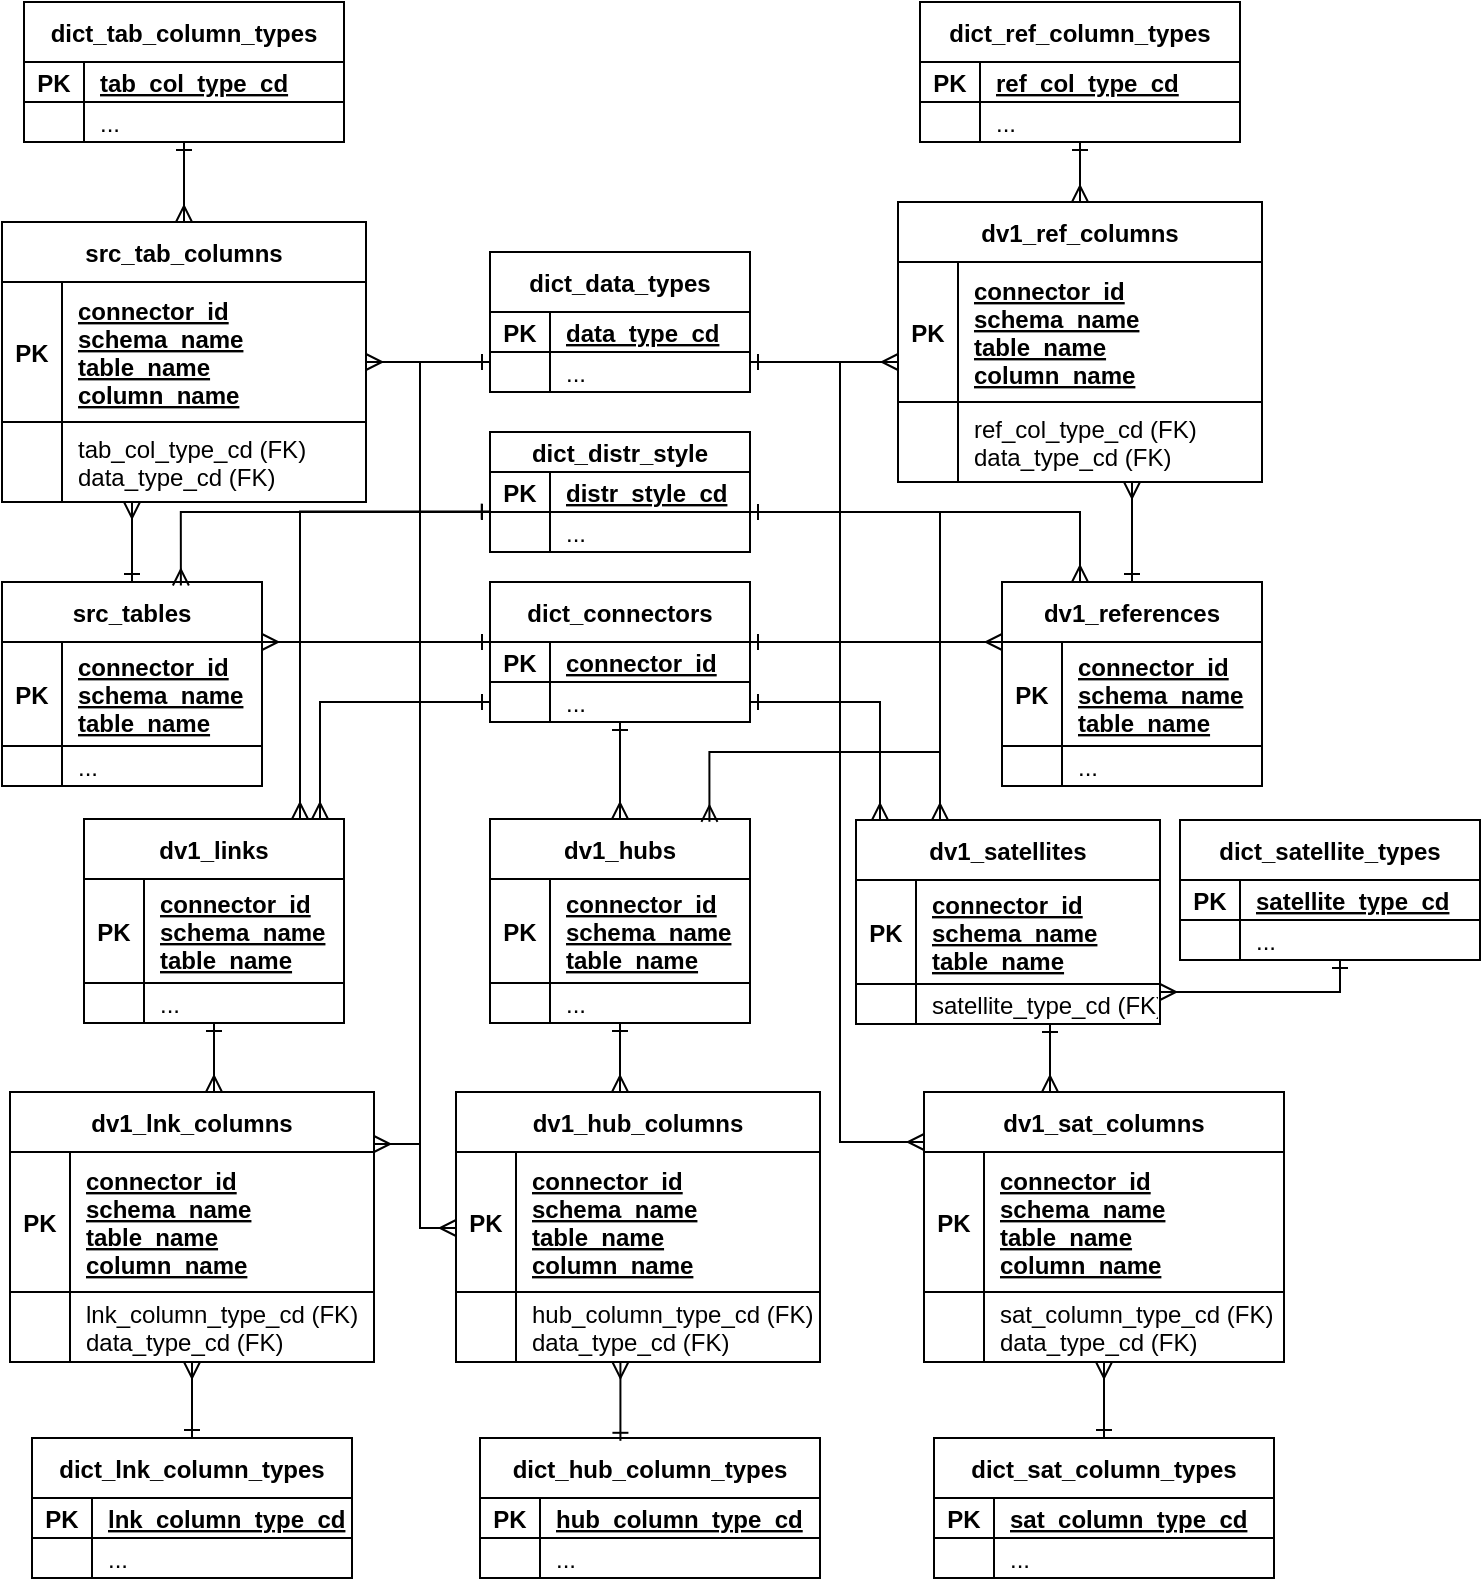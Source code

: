 <mxfile version="21.3.7" type="device" pages="3">
  <diagram id="rF4m-xEq2YqLnFGwZLbP" name="example">
    <mxGraphModel dx="1034" dy="1745" grid="1" gridSize="10" guides="1" tooltips="1" connect="1" arrows="1" fold="1" page="1" pageScale="1" pageWidth="827" pageHeight="1169" math="0" shadow="0">
      <root>
        <mxCell id="0" />
        <mxCell id="1" parent="0" />
        <mxCell id="3S-YWk4yViKVi4xj6xPP-1" style="edgeStyle=orthogonalEdgeStyle;rounded=0;orthogonalLoop=1;jettySize=auto;html=1;startArrow=ERone;startFill=0;endArrow=ERmany;endFill=0;" parent="1" source="ViDyMzBDKaSlZ37jl4wo-89" target="ViDyMzBDKaSlZ37jl4wo-110" edge="1">
          <mxGeometry relative="1" as="geometry">
            <Array as="points">
              <mxPoint x="170" y="-905" />
              <mxPoint x="170" y="-905" />
            </Array>
            <mxPoint x="200" y="-855" as="sourcePoint" />
            <mxPoint x="200" y="-904.0" as="targetPoint" />
          </mxGeometry>
        </mxCell>
        <mxCell id="3S-YWk4yViKVi4xj6xPP-2" style="edgeStyle=orthogonalEdgeStyle;rounded=0;orthogonalLoop=1;jettySize=auto;html=1;startArrow=ERone;startFill=0;endArrow=ERmany;endFill=0;" parent="1" source="ViDyMzBDKaSlZ37jl4wo-96" target="ViDyMzBDKaSlZ37jl4wo-124" edge="1">
          <mxGeometry relative="1" as="geometry">
            <Array as="points">
              <mxPoint x="630" y="-905" />
              <mxPoint x="631" y="-905" />
            </Array>
            <mxPoint x="610" y="-905" as="sourcePoint" />
            <mxPoint x="580.21" y="-905" as="targetPoint" />
          </mxGeometry>
        </mxCell>
        <mxCell id="3S-YWk4yViKVi4xj6xPP-3" style="edgeStyle=orthogonalEdgeStyle;rounded=0;orthogonalLoop=1;jettySize=auto;html=1;startArrow=ERone;startFill=0;endArrow=ERmany;endFill=0;" parent="1" source="ViDyMzBDKaSlZ37jl4wo-1" target="ViDyMzBDKaSlZ37jl4wo-41" edge="1">
          <mxGeometry relative="1" as="geometry">
            <Array as="points">
              <mxPoint x="187" y="-555" />
              <mxPoint x="187" y="-555" />
            </Array>
            <mxPoint x="220" y="-585" as="sourcePoint" />
            <mxPoint x="200" y="-555" as="targetPoint" />
          </mxGeometry>
        </mxCell>
        <mxCell id="3S-YWk4yViKVi4xj6xPP-4" style="edgeStyle=orthogonalEdgeStyle;rounded=0;orthogonalLoop=1;jettySize=auto;html=1;startArrow=ERone;startFill=0;endArrow=ERmany;endFill=0;" parent="1" source="ViDyMzBDKaSlZ37jl4wo-19" target="ViDyMzBDKaSlZ37jl4wo-51" edge="1">
          <mxGeometry relative="1" as="geometry">
            <Array as="points">
              <mxPoint x="390" y="-555" />
              <mxPoint x="390" y="-555" />
            </Array>
            <mxPoint x="389.66" y="-612" as="sourcePoint" />
            <mxPoint x="389.84" y="-555" as="targetPoint" />
          </mxGeometry>
        </mxCell>
        <mxCell id="3S-YWk4yViKVi4xj6xPP-5" style="edgeStyle=orthogonalEdgeStyle;rounded=0;orthogonalLoop=1;jettySize=auto;html=1;startArrow=ERone;startFill=0;endArrow=ERmany;endFill=0;" parent="1" source="ViDyMzBDKaSlZ37jl4wo-26" target="ViDyMzBDKaSlZ37jl4wo-58" edge="1">
          <mxGeometry relative="1" as="geometry">
            <Array as="points">
              <mxPoint x="605" y="-565" />
              <mxPoint x="605" y="-565" />
            </Array>
            <mxPoint x="700.0" y="-565" as="sourcePoint" />
            <mxPoint x="700.18" y="-508" as="targetPoint" />
          </mxGeometry>
        </mxCell>
        <mxCell id="3S-YWk4yViKVi4xj6xPP-6" style="edgeStyle=orthogonalEdgeStyle;rounded=0;orthogonalLoop=1;jettySize=auto;html=1;startArrow=ERone;startFill=0;endArrow=ERmany;endFill=0;" parent="1" source="ViDyMzBDKaSlZ37jl4wo-33" target="ViDyMzBDKaSlZ37jl4wo-1" edge="1">
          <mxGeometry relative="1" as="geometry">
            <Array as="points">
              <mxPoint x="240" y="-745" />
            </Array>
            <mxPoint x="330" y="-735" as="sourcePoint" />
            <mxPoint x="200" y="-685" as="targetPoint" />
          </mxGeometry>
        </mxCell>
        <mxCell id="3S-YWk4yViKVi4xj6xPP-7" style="edgeStyle=orthogonalEdgeStyle;rounded=0;orthogonalLoop=1;jettySize=auto;html=1;startArrow=ERone;startFill=0;endArrow=ERmany;endFill=0;" parent="1" source="ViDyMzBDKaSlZ37jl4wo-33" target="ViDyMzBDKaSlZ37jl4wo-89" edge="1">
          <mxGeometry relative="1" as="geometry">
            <Array as="points">
              <mxPoint x="270" y="-775" />
              <mxPoint x="270" y="-775" />
            </Array>
            <mxPoint x="330" y="-755" as="sourcePoint" />
            <mxPoint x="200" y="-795" as="targetPoint" />
          </mxGeometry>
        </mxCell>
        <mxCell id="3S-YWk4yViKVi4xj6xPP-8" style="edgeStyle=orthogonalEdgeStyle;rounded=0;orthogonalLoop=1;jettySize=auto;html=1;startArrow=ERone;startFill=0;endArrow=ERmany;endFill=0;" parent="1" source="ViDyMzBDKaSlZ37jl4wo-33" target="ViDyMzBDKaSlZ37jl4wo-96" edge="1">
          <mxGeometry relative="1" as="geometry">
            <Array as="points">
              <mxPoint x="520" y="-775" />
              <mxPoint x="520" y="-775" />
            </Array>
            <mxPoint x="450" y="-755" as="sourcePoint" />
            <mxPoint x="580" y="-795" as="targetPoint" />
          </mxGeometry>
        </mxCell>
        <mxCell id="3S-YWk4yViKVi4xj6xPP-9" style="edgeStyle=orthogonalEdgeStyle;rounded=0;orthogonalLoop=1;jettySize=auto;html=1;startArrow=ERone;startFill=0;endArrow=ERmany;endFill=0;" parent="1" source="ViDyMzBDKaSlZ37jl4wo-33" target="ViDyMzBDKaSlZ37jl4wo-26" edge="1">
          <mxGeometry relative="1" as="geometry">
            <Array as="points">
              <mxPoint x="520" y="-745" />
            </Array>
            <mxPoint x="450" y="-735" as="sourcePoint" />
            <mxPoint x="580.029" y="-671" as="targetPoint" />
          </mxGeometry>
        </mxCell>
        <mxCell id="3S-YWk4yViKVi4xj6xPP-10" style="edgeStyle=orthogonalEdgeStyle;rounded=0;orthogonalLoop=1;jettySize=auto;html=1;startArrow=ERone;startFill=0;endArrow=ERmany;endFill=0;" parent="1" source="ViDyMzBDKaSlZ37jl4wo-33" target="ViDyMzBDKaSlZ37jl4wo-19" edge="1">
          <mxGeometry relative="1" as="geometry">
            <Array as="points" />
            <mxPoint x="389.85" y="-715" as="sourcePoint" />
            <mxPoint x="390" y="-671" as="targetPoint" />
          </mxGeometry>
        </mxCell>
        <mxCell id="3S-YWk4yViKVi4xj6xPP-19" style="edgeStyle=orthogonalEdgeStyle;rounded=0;orthogonalLoop=1;jettySize=auto;html=1;startArrow=ERone;startFill=0;endArrow=ERmany;endFill=0;" parent="1" source="ViDyMzBDKaSlZ37jl4wo-65" target="ViDyMzBDKaSlZ37jl4wo-41" edge="1">
          <mxGeometry relative="1" as="geometry">
            <Array as="points" />
            <mxPoint x="70.0" y="-445" as="sourcePoint" />
            <mxPoint x="70.0" y="-410" as="targetPoint" />
          </mxGeometry>
        </mxCell>
        <mxCell id="3S-YWk4yViKVi4xj6xPP-21" style="edgeStyle=orthogonalEdgeStyle;rounded=0;orthogonalLoop=1;jettySize=auto;html=1;startArrow=ERone;startFill=0;endArrow=ERmany;endFill=0;" parent="1" source="ViDyMzBDKaSlZ37jl4wo-117" target="ViDyMzBDKaSlZ37jl4wo-110" edge="1">
          <mxGeometry relative="1" as="geometry">
            <Array as="points" />
            <mxPoint x="200" y="-963" as="sourcePoint" />
            <mxPoint x="200.053" y="-1015" as="targetPoint" />
          </mxGeometry>
        </mxCell>
        <mxCell id="3S-YWk4yViKVi4xj6xPP-22" style="edgeStyle=orthogonalEdgeStyle;rounded=0;orthogonalLoop=1;jettySize=auto;html=1;startArrow=ERone;startFill=0;endArrow=ERmany;endFill=0;" parent="1" source="ViDyMzBDKaSlZ37jl4wo-131" target="ViDyMzBDKaSlZ37jl4wo-124" edge="1">
          <mxGeometry relative="1" as="geometry">
            <Array as="points" />
            <mxPoint x="580" y="-964" as="sourcePoint" />
            <mxPoint x="580.053" y="-1015" as="targetPoint" />
          </mxGeometry>
        </mxCell>
        <mxCell id="3S-YWk4yViKVi4xj6xPP-23" style="edgeStyle=orthogonalEdgeStyle;rounded=0;orthogonalLoop=1;jettySize=auto;html=1;startArrow=ERone;startFill=0;endArrow=ERmany;endFill=0;" parent="1" source="ViDyMzBDKaSlZ37jl4wo-103" target="ViDyMzBDKaSlZ37jl4wo-110" edge="1">
          <mxGeometry relative="1" as="geometry">
            <Array as="points">
              <mxPoint x="280" y="-915" />
              <mxPoint x="280" y="-915" />
            </Array>
            <mxPoint x="390" y="-907" as="sourcePoint" />
            <mxPoint x="260" y="-934.947" as="targetPoint" />
          </mxGeometry>
        </mxCell>
        <mxCell id="3S-YWk4yViKVi4xj6xPP-24" style="edgeStyle=orthogonalEdgeStyle;rounded=0;orthogonalLoop=1;jettySize=auto;html=1;startArrow=ERone;startFill=0;endArrow=ERmany;endFill=0;" parent="1" source="ViDyMzBDKaSlZ37jl4wo-103" target="ViDyMzBDKaSlZ37jl4wo-124" edge="1">
          <mxGeometry relative="1" as="geometry">
            <Array as="points">
              <mxPoint x="510" y="-915" />
              <mxPoint x="510" y="-915" />
            </Array>
            <mxPoint x="390" y="-907" as="sourcePoint" />
            <mxPoint x="520" y="-934.947" as="targetPoint" />
          </mxGeometry>
        </mxCell>
        <mxCell id="3S-YWk4yViKVi4xj6xPP-25" style="edgeStyle=orthogonalEdgeStyle;rounded=0;orthogonalLoop=1;jettySize=auto;html=1;startArrow=ERone;startFill=0;endArrow=ERmany;endFill=0;" parent="1" source="ViDyMzBDKaSlZ37jl4wo-103" target="ViDyMzBDKaSlZ37jl4wo-41" edge="1">
          <mxGeometry relative="1" as="geometry">
            <Array as="points">
              <mxPoint x="290" y="-915" />
              <mxPoint x="290" y="-524" />
            </Array>
            <mxPoint x="390" y="-907" as="sourcePoint" />
            <mxPoint x="280" y="-565" as="targetPoint" />
          </mxGeometry>
        </mxCell>
        <mxCell id="3S-YWk4yViKVi4xj6xPP-26" style="edgeStyle=orthogonalEdgeStyle;rounded=0;orthogonalLoop=1;jettySize=auto;html=1;startArrow=ERone;startFill=0;endArrow=ERmany;endFill=0;" parent="1" source="ViDyMzBDKaSlZ37jl4wo-103" target="ViDyMzBDKaSlZ37jl4wo-58" edge="1">
          <mxGeometry relative="1" as="geometry">
            <Array as="points">
              <mxPoint x="500" y="-915" />
              <mxPoint x="500" y="-525" />
            </Array>
            <mxPoint x="390" y="-907" as="sourcePoint" />
            <mxPoint x="510" y="-475" as="targetPoint" />
          </mxGeometry>
        </mxCell>
        <mxCell id="ViDyMzBDKaSlZ37jl4wo-1" value="dv1_links" style="shape=table;startSize=30;container=1;collapsible=1;childLayout=tableLayout;fixedRows=1;rowLines=0;fontStyle=1;align=center;resizeLast=1;" parent="1" vertex="1">
          <mxGeometry x="122" y="-686.5" width="130" height="102" as="geometry">
            <mxRectangle x="90" y="-326.5" width="80" height="30" as="alternateBounds" />
          </mxGeometry>
        </mxCell>
        <mxCell id="ViDyMzBDKaSlZ37jl4wo-2" value="" style="shape=tableRow;horizontal=0;startSize=0;swimlaneHead=0;swimlaneBody=0;fillColor=none;collapsible=0;dropTarget=0;points=[[0,0.5],[1,0.5]];portConstraint=eastwest;top=0;left=0;right=0;bottom=1;" parent="ViDyMzBDKaSlZ37jl4wo-1" vertex="1">
          <mxGeometry y="30" width="130" height="52" as="geometry" />
        </mxCell>
        <mxCell id="ViDyMzBDKaSlZ37jl4wo-3" value="PK" style="shape=partialRectangle;connectable=0;fillColor=none;top=0;left=0;bottom=0;right=0;fontStyle=1;overflow=hidden;" parent="ViDyMzBDKaSlZ37jl4wo-2" vertex="1">
          <mxGeometry width="30" height="52" as="geometry">
            <mxRectangle width="30" height="52" as="alternateBounds" />
          </mxGeometry>
        </mxCell>
        <mxCell id="ViDyMzBDKaSlZ37jl4wo-4" value="connector_id&#xa;schema_name&#xa;table_name" style="shape=partialRectangle;connectable=0;fillColor=none;top=0;left=0;bottom=0;right=0;align=left;spacingLeft=6;fontStyle=5;overflow=hidden;" parent="ViDyMzBDKaSlZ37jl4wo-2" vertex="1">
          <mxGeometry x="30" width="100" height="52" as="geometry">
            <mxRectangle width="100" height="52" as="alternateBounds" />
          </mxGeometry>
        </mxCell>
        <mxCell id="ViDyMzBDKaSlZ37jl4wo-5" value="" style="shape=tableRow;horizontal=0;startSize=0;swimlaneHead=0;swimlaneBody=0;fillColor=none;collapsible=0;dropTarget=0;points=[[0,0.5],[1,0.5]];portConstraint=eastwest;top=0;left=0;right=0;bottom=0;" parent="ViDyMzBDKaSlZ37jl4wo-1" vertex="1">
          <mxGeometry y="82" width="130" height="20" as="geometry" />
        </mxCell>
        <mxCell id="ViDyMzBDKaSlZ37jl4wo-6" value="" style="shape=partialRectangle;connectable=0;fillColor=none;top=0;left=0;bottom=0;right=0;editable=1;overflow=hidden;" parent="ViDyMzBDKaSlZ37jl4wo-5" vertex="1">
          <mxGeometry width="30" height="20" as="geometry">
            <mxRectangle width="30" height="20" as="alternateBounds" />
          </mxGeometry>
        </mxCell>
        <mxCell id="ViDyMzBDKaSlZ37jl4wo-7" value="..." style="shape=partialRectangle;connectable=0;fillColor=none;top=0;left=0;bottom=0;right=0;align=left;spacingLeft=6;overflow=hidden;" parent="ViDyMzBDKaSlZ37jl4wo-5" vertex="1">
          <mxGeometry x="30" width="100" height="20" as="geometry">
            <mxRectangle width="100" height="20" as="alternateBounds" />
          </mxGeometry>
        </mxCell>
        <mxCell id="ViDyMzBDKaSlZ37jl4wo-19" value="dv1_hubs" style="shape=table;startSize=30;container=1;collapsible=1;childLayout=tableLayout;fixedRows=1;rowLines=0;fontStyle=1;align=center;resizeLast=1;" parent="1" vertex="1">
          <mxGeometry x="325" y="-686.5" width="130" height="102" as="geometry">
            <mxRectangle x="90" y="-326.5" width="80" height="30" as="alternateBounds" />
          </mxGeometry>
        </mxCell>
        <mxCell id="ViDyMzBDKaSlZ37jl4wo-20" value="" style="shape=tableRow;horizontal=0;startSize=0;swimlaneHead=0;swimlaneBody=0;fillColor=none;collapsible=0;dropTarget=0;points=[[0,0.5],[1,0.5]];portConstraint=eastwest;top=0;left=0;right=0;bottom=1;" parent="ViDyMzBDKaSlZ37jl4wo-19" vertex="1">
          <mxGeometry y="30" width="130" height="52" as="geometry" />
        </mxCell>
        <mxCell id="ViDyMzBDKaSlZ37jl4wo-21" value="PK" style="shape=partialRectangle;connectable=0;fillColor=none;top=0;left=0;bottom=0;right=0;fontStyle=1;overflow=hidden;" parent="ViDyMzBDKaSlZ37jl4wo-20" vertex="1">
          <mxGeometry width="30" height="52" as="geometry">
            <mxRectangle width="30" height="52" as="alternateBounds" />
          </mxGeometry>
        </mxCell>
        <mxCell id="ViDyMzBDKaSlZ37jl4wo-22" value="connector_id&#xa;schema_name&#xa;table_name" style="shape=partialRectangle;connectable=0;fillColor=none;top=0;left=0;bottom=0;right=0;align=left;spacingLeft=6;fontStyle=5;overflow=hidden;" parent="ViDyMzBDKaSlZ37jl4wo-20" vertex="1">
          <mxGeometry x="30" width="100" height="52" as="geometry">
            <mxRectangle width="100" height="52" as="alternateBounds" />
          </mxGeometry>
        </mxCell>
        <mxCell id="ViDyMzBDKaSlZ37jl4wo-23" value="" style="shape=tableRow;horizontal=0;startSize=0;swimlaneHead=0;swimlaneBody=0;fillColor=none;collapsible=0;dropTarget=0;points=[[0,0.5],[1,0.5]];portConstraint=eastwest;top=0;left=0;right=0;bottom=0;" parent="ViDyMzBDKaSlZ37jl4wo-19" vertex="1">
          <mxGeometry y="82" width="130" height="20" as="geometry" />
        </mxCell>
        <mxCell id="ViDyMzBDKaSlZ37jl4wo-24" value="" style="shape=partialRectangle;connectable=0;fillColor=none;top=0;left=0;bottom=0;right=0;editable=1;overflow=hidden;" parent="ViDyMzBDKaSlZ37jl4wo-23" vertex="1">
          <mxGeometry width="30" height="20" as="geometry">
            <mxRectangle width="30" height="20" as="alternateBounds" />
          </mxGeometry>
        </mxCell>
        <mxCell id="ViDyMzBDKaSlZ37jl4wo-25" value="..." style="shape=partialRectangle;connectable=0;fillColor=none;top=0;left=0;bottom=0;right=0;align=left;spacingLeft=6;overflow=hidden;" parent="ViDyMzBDKaSlZ37jl4wo-23" vertex="1">
          <mxGeometry x="30" width="100" height="20" as="geometry">
            <mxRectangle width="100" height="20" as="alternateBounds" />
          </mxGeometry>
        </mxCell>
        <mxCell id="ViDyMzBDKaSlZ37jl4wo-26" value="dv1_satellites" style="shape=table;startSize=30;container=1;collapsible=1;childLayout=tableLayout;fixedRows=1;rowLines=0;fontStyle=1;align=center;resizeLast=1;" parent="1" vertex="1">
          <mxGeometry x="508" y="-686" width="152" height="102" as="geometry">
            <mxRectangle x="90" y="-326.5" width="80" height="30" as="alternateBounds" />
          </mxGeometry>
        </mxCell>
        <mxCell id="ViDyMzBDKaSlZ37jl4wo-27" value="" style="shape=tableRow;horizontal=0;startSize=0;swimlaneHead=0;swimlaneBody=0;fillColor=none;collapsible=0;dropTarget=0;points=[[0,0.5],[1,0.5]];portConstraint=eastwest;top=0;left=0;right=0;bottom=1;" parent="ViDyMzBDKaSlZ37jl4wo-26" vertex="1">
          <mxGeometry y="30" width="152" height="52" as="geometry" />
        </mxCell>
        <mxCell id="ViDyMzBDKaSlZ37jl4wo-28" value="PK" style="shape=partialRectangle;connectable=0;fillColor=none;top=0;left=0;bottom=0;right=0;fontStyle=1;overflow=hidden;" parent="ViDyMzBDKaSlZ37jl4wo-27" vertex="1">
          <mxGeometry width="30" height="52" as="geometry">
            <mxRectangle width="30" height="52" as="alternateBounds" />
          </mxGeometry>
        </mxCell>
        <mxCell id="ViDyMzBDKaSlZ37jl4wo-29" value="connector_id&#xa;schema_name&#xa;table_name" style="shape=partialRectangle;connectable=0;fillColor=none;top=0;left=0;bottom=0;right=0;align=left;spacingLeft=6;fontStyle=5;overflow=hidden;" parent="ViDyMzBDKaSlZ37jl4wo-27" vertex="1">
          <mxGeometry x="30" width="122" height="52" as="geometry">
            <mxRectangle width="122" height="52" as="alternateBounds" />
          </mxGeometry>
        </mxCell>
        <mxCell id="ViDyMzBDKaSlZ37jl4wo-30" value="" style="shape=tableRow;horizontal=0;startSize=0;swimlaneHead=0;swimlaneBody=0;fillColor=none;collapsible=0;dropTarget=0;points=[[0,0.5],[1,0.5]];portConstraint=eastwest;top=0;left=0;right=0;bottom=0;" parent="ViDyMzBDKaSlZ37jl4wo-26" vertex="1">
          <mxGeometry y="82" width="152" height="20" as="geometry" />
        </mxCell>
        <mxCell id="ViDyMzBDKaSlZ37jl4wo-31" value="" style="shape=partialRectangle;connectable=0;fillColor=none;top=0;left=0;bottom=0;right=0;editable=1;overflow=hidden;" parent="ViDyMzBDKaSlZ37jl4wo-30" vertex="1">
          <mxGeometry width="30" height="20" as="geometry">
            <mxRectangle width="30" height="20" as="alternateBounds" />
          </mxGeometry>
        </mxCell>
        <mxCell id="ViDyMzBDKaSlZ37jl4wo-32" value="satellite_type_cd (FK)" style="shape=partialRectangle;connectable=0;fillColor=none;top=0;left=0;bottom=0;right=0;align=left;spacingLeft=6;overflow=hidden;" parent="ViDyMzBDKaSlZ37jl4wo-30" vertex="1">
          <mxGeometry x="30" width="122" height="20" as="geometry">
            <mxRectangle width="122" height="20" as="alternateBounds" />
          </mxGeometry>
        </mxCell>
        <mxCell id="ViDyMzBDKaSlZ37jl4wo-33" value="dict_connectors" style="shape=table;startSize=30;container=1;collapsible=1;childLayout=tableLayout;fixedRows=1;rowLines=0;fontStyle=1;align=center;resizeLast=1;" parent="1" vertex="1">
          <mxGeometry x="325" y="-805" width="130" height="70" as="geometry">
            <mxRectangle x="90" y="-326.5" width="80" height="30" as="alternateBounds" />
          </mxGeometry>
        </mxCell>
        <mxCell id="ViDyMzBDKaSlZ37jl4wo-34" value="" style="shape=tableRow;horizontal=0;startSize=0;swimlaneHead=0;swimlaneBody=0;fillColor=none;collapsible=0;dropTarget=0;points=[[0,0.5],[1,0.5]];portConstraint=eastwest;top=0;left=0;right=0;bottom=1;" parent="ViDyMzBDKaSlZ37jl4wo-33" vertex="1">
          <mxGeometry y="30" width="130" height="20" as="geometry" />
        </mxCell>
        <mxCell id="ViDyMzBDKaSlZ37jl4wo-35" value="PK" style="shape=partialRectangle;connectable=0;fillColor=none;top=0;left=0;bottom=0;right=0;fontStyle=1;overflow=hidden;" parent="ViDyMzBDKaSlZ37jl4wo-34" vertex="1">
          <mxGeometry width="30" height="20" as="geometry">
            <mxRectangle width="30" height="20" as="alternateBounds" />
          </mxGeometry>
        </mxCell>
        <mxCell id="ViDyMzBDKaSlZ37jl4wo-36" value="connector_id" style="shape=partialRectangle;connectable=0;fillColor=none;top=0;left=0;bottom=0;right=0;align=left;spacingLeft=6;fontStyle=5;overflow=hidden;" parent="ViDyMzBDKaSlZ37jl4wo-34" vertex="1">
          <mxGeometry x="30" width="100" height="20" as="geometry">
            <mxRectangle width="100" height="20" as="alternateBounds" />
          </mxGeometry>
        </mxCell>
        <mxCell id="ViDyMzBDKaSlZ37jl4wo-37" value="" style="shape=tableRow;horizontal=0;startSize=0;swimlaneHead=0;swimlaneBody=0;fillColor=none;collapsible=0;dropTarget=0;points=[[0,0.5],[1,0.5]];portConstraint=eastwest;top=0;left=0;right=0;bottom=0;" parent="ViDyMzBDKaSlZ37jl4wo-33" vertex="1">
          <mxGeometry y="50" width="130" height="20" as="geometry" />
        </mxCell>
        <mxCell id="ViDyMzBDKaSlZ37jl4wo-38" value="" style="shape=partialRectangle;connectable=0;fillColor=none;top=0;left=0;bottom=0;right=0;editable=1;overflow=hidden;" parent="ViDyMzBDKaSlZ37jl4wo-37" vertex="1">
          <mxGeometry width="30" height="20" as="geometry">
            <mxRectangle width="30" height="20" as="alternateBounds" />
          </mxGeometry>
        </mxCell>
        <mxCell id="ViDyMzBDKaSlZ37jl4wo-39" value="..." style="shape=partialRectangle;connectable=0;fillColor=none;top=0;left=0;bottom=0;right=0;align=left;spacingLeft=6;overflow=hidden;" parent="ViDyMzBDKaSlZ37jl4wo-37" vertex="1">
          <mxGeometry x="30" width="100" height="20" as="geometry">
            <mxRectangle width="100" height="20" as="alternateBounds" />
          </mxGeometry>
        </mxCell>
        <mxCell id="ViDyMzBDKaSlZ37jl4wo-41" value="dv1_lnk_columns" style="shape=table;startSize=30;container=1;collapsible=1;childLayout=tableLayout;fixedRows=1;rowLines=0;fontStyle=1;align=center;resizeLast=1;" parent="1" vertex="1">
          <mxGeometry x="85" y="-550" width="182" height="135" as="geometry">
            <mxRectangle x="90" y="-326.5" width="80" height="30" as="alternateBounds" />
          </mxGeometry>
        </mxCell>
        <mxCell id="ViDyMzBDKaSlZ37jl4wo-42" value="" style="shape=tableRow;horizontal=0;startSize=0;swimlaneHead=0;swimlaneBody=0;fillColor=none;collapsible=0;dropTarget=0;points=[[0,0.5],[1,0.5]];portConstraint=eastwest;top=0;left=0;right=0;bottom=1;" parent="ViDyMzBDKaSlZ37jl4wo-41" vertex="1">
          <mxGeometry y="30" width="182" height="70" as="geometry" />
        </mxCell>
        <mxCell id="ViDyMzBDKaSlZ37jl4wo-43" value="PK" style="shape=partialRectangle;connectable=0;fillColor=none;top=0;left=0;bottom=0;right=0;fontStyle=1;overflow=hidden;" parent="ViDyMzBDKaSlZ37jl4wo-42" vertex="1">
          <mxGeometry width="30" height="70" as="geometry">
            <mxRectangle width="30" height="70" as="alternateBounds" />
          </mxGeometry>
        </mxCell>
        <mxCell id="ViDyMzBDKaSlZ37jl4wo-44" value="connector_id&#xa;schema_name&#xa;table_name&#xa;column_name" style="shape=partialRectangle;connectable=0;fillColor=none;top=0;left=0;bottom=0;right=0;align=left;spacingLeft=6;fontStyle=5;overflow=hidden;" parent="ViDyMzBDKaSlZ37jl4wo-42" vertex="1">
          <mxGeometry x="30" width="152" height="70" as="geometry">
            <mxRectangle width="152" height="70" as="alternateBounds" />
          </mxGeometry>
        </mxCell>
        <mxCell id="ViDyMzBDKaSlZ37jl4wo-45" value="" style="shape=tableRow;horizontal=0;startSize=0;swimlaneHead=0;swimlaneBody=0;fillColor=none;collapsible=0;dropTarget=0;points=[[0,0.5],[1,0.5]];portConstraint=eastwest;top=0;left=0;right=0;bottom=0;" parent="ViDyMzBDKaSlZ37jl4wo-41" vertex="1">
          <mxGeometry y="100" width="182" height="35" as="geometry" />
        </mxCell>
        <mxCell id="ViDyMzBDKaSlZ37jl4wo-46" value="" style="shape=partialRectangle;connectable=0;fillColor=none;top=0;left=0;bottom=0;right=0;editable=1;overflow=hidden;" parent="ViDyMzBDKaSlZ37jl4wo-45" vertex="1">
          <mxGeometry width="30" height="35" as="geometry">
            <mxRectangle width="30" height="35" as="alternateBounds" />
          </mxGeometry>
        </mxCell>
        <mxCell id="ViDyMzBDKaSlZ37jl4wo-47" value="lnk_column_type_cd (FK)&#xa;data_type_cd (FK)" style="shape=partialRectangle;connectable=0;fillColor=none;top=0;left=0;bottom=0;right=0;align=left;spacingLeft=6;overflow=hidden;" parent="ViDyMzBDKaSlZ37jl4wo-45" vertex="1">
          <mxGeometry x="30" width="152" height="35" as="geometry">
            <mxRectangle width="152" height="35" as="alternateBounds" />
          </mxGeometry>
        </mxCell>
        <mxCell id="ViDyMzBDKaSlZ37jl4wo-51" value="dv1_hub_columns" style="shape=table;startSize=30;container=1;collapsible=1;childLayout=tableLayout;fixedRows=1;rowLines=0;fontStyle=1;align=center;resizeLast=1;" parent="1" vertex="1">
          <mxGeometry x="308" y="-550" width="182" height="135" as="geometry">
            <mxRectangle x="90" y="-326.5" width="80" height="30" as="alternateBounds" />
          </mxGeometry>
        </mxCell>
        <mxCell id="ViDyMzBDKaSlZ37jl4wo-52" value="" style="shape=tableRow;horizontal=0;startSize=0;swimlaneHead=0;swimlaneBody=0;fillColor=none;collapsible=0;dropTarget=0;points=[[0,0.5],[1,0.5]];portConstraint=eastwest;top=0;left=0;right=0;bottom=1;" parent="ViDyMzBDKaSlZ37jl4wo-51" vertex="1">
          <mxGeometry y="30" width="182" height="70" as="geometry" />
        </mxCell>
        <mxCell id="ViDyMzBDKaSlZ37jl4wo-53" value="PK" style="shape=partialRectangle;connectable=0;fillColor=none;top=0;left=0;bottom=0;right=0;fontStyle=1;overflow=hidden;" parent="ViDyMzBDKaSlZ37jl4wo-52" vertex="1">
          <mxGeometry width="30" height="70" as="geometry">
            <mxRectangle width="30" height="70" as="alternateBounds" />
          </mxGeometry>
        </mxCell>
        <mxCell id="ViDyMzBDKaSlZ37jl4wo-54" value="connector_id&#xa;schema_name&#xa;table_name&#xa;column_name" style="shape=partialRectangle;connectable=0;fillColor=none;top=0;left=0;bottom=0;right=0;align=left;spacingLeft=6;fontStyle=5;overflow=hidden;" parent="ViDyMzBDKaSlZ37jl4wo-52" vertex="1">
          <mxGeometry x="30" width="152" height="70" as="geometry">
            <mxRectangle width="152" height="70" as="alternateBounds" />
          </mxGeometry>
        </mxCell>
        <mxCell id="ViDyMzBDKaSlZ37jl4wo-55" value="" style="shape=tableRow;horizontal=0;startSize=0;swimlaneHead=0;swimlaneBody=0;fillColor=none;collapsible=0;dropTarget=0;points=[[0,0.5],[1,0.5]];portConstraint=eastwest;top=0;left=0;right=0;bottom=0;" parent="ViDyMzBDKaSlZ37jl4wo-51" vertex="1">
          <mxGeometry y="100" width="182" height="35" as="geometry" />
        </mxCell>
        <mxCell id="ViDyMzBDKaSlZ37jl4wo-56" value="" style="shape=partialRectangle;connectable=0;fillColor=none;top=0;left=0;bottom=0;right=0;editable=1;overflow=hidden;" parent="ViDyMzBDKaSlZ37jl4wo-55" vertex="1">
          <mxGeometry width="30" height="35" as="geometry">
            <mxRectangle width="30" height="35" as="alternateBounds" />
          </mxGeometry>
        </mxCell>
        <mxCell id="ViDyMzBDKaSlZ37jl4wo-57" value="hub_column_type_cd (FK)&#xa;data_type_cd (FK)" style="shape=partialRectangle;connectable=0;fillColor=none;top=0;left=0;bottom=0;right=0;align=left;spacingLeft=6;overflow=hidden;" parent="ViDyMzBDKaSlZ37jl4wo-55" vertex="1">
          <mxGeometry x="30" width="152" height="35" as="geometry">
            <mxRectangle width="152" height="35" as="alternateBounds" />
          </mxGeometry>
        </mxCell>
        <mxCell id="ViDyMzBDKaSlZ37jl4wo-58" value="dv1_sat_columns" style="shape=table;startSize=30;container=1;collapsible=1;childLayout=tableLayout;fixedRows=1;rowLines=0;fontStyle=1;align=center;resizeLast=1;" parent="1" vertex="1">
          <mxGeometry x="542" y="-550" width="180" height="135" as="geometry">
            <mxRectangle x="90" y="-326.5" width="80" height="30" as="alternateBounds" />
          </mxGeometry>
        </mxCell>
        <mxCell id="ViDyMzBDKaSlZ37jl4wo-59" value="" style="shape=tableRow;horizontal=0;startSize=0;swimlaneHead=0;swimlaneBody=0;fillColor=none;collapsible=0;dropTarget=0;points=[[0,0.5],[1,0.5]];portConstraint=eastwest;top=0;left=0;right=0;bottom=1;" parent="ViDyMzBDKaSlZ37jl4wo-58" vertex="1">
          <mxGeometry y="30" width="180" height="70" as="geometry" />
        </mxCell>
        <mxCell id="ViDyMzBDKaSlZ37jl4wo-60" value="PK" style="shape=partialRectangle;connectable=0;fillColor=none;top=0;left=0;bottom=0;right=0;fontStyle=1;overflow=hidden;" parent="ViDyMzBDKaSlZ37jl4wo-59" vertex="1">
          <mxGeometry width="30" height="70" as="geometry">
            <mxRectangle width="30" height="70" as="alternateBounds" />
          </mxGeometry>
        </mxCell>
        <mxCell id="ViDyMzBDKaSlZ37jl4wo-61" value="connector_id&#xa;schema_name&#xa;table_name&#xa;column_name" style="shape=partialRectangle;connectable=0;fillColor=none;top=0;left=0;bottom=0;right=0;align=left;spacingLeft=6;fontStyle=5;overflow=hidden;" parent="ViDyMzBDKaSlZ37jl4wo-59" vertex="1">
          <mxGeometry x="30" width="150" height="70" as="geometry">
            <mxRectangle width="150" height="70" as="alternateBounds" />
          </mxGeometry>
        </mxCell>
        <mxCell id="ViDyMzBDKaSlZ37jl4wo-62" value="" style="shape=tableRow;horizontal=0;startSize=0;swimlaneHead=0;swimlaneBody=0;fillColor=none;collapsible=0;dropTarget=0;points=[[0,0.5],[1,0.5]];portConstraint=eastwest;top=0;left=0;right=0;bottom=0;" parent="ViDyMzBDKaSlZ37jl4wo-58" vertex="1">
          <mxGeometry y="100" width="180" height="35" as="geometry" />
        </mxCell>
        <mxCell id="ViDyMzBDKaSlZ37jl4wo-63" value="" style="shape=partialRectangle;connectable=0;fillColor=none;top=0;left=0;bottom=0;right=0;editable=1;overflow=hidden;" parent="ViDyMzBDKaSlZ37jl4wo-62" vertex="1">
          <mxGeometry width="30" height="35" as="geometry">
            <mxRectangle width="30" height="35" as="alternateBounds" />
          </mxGeometry>
        </mxCell>
        <mxCell id="ViDyMzBDKaSlZ37jl4wo-64" value="sat_column_type_cd (FK)&#xa;data_type_cd (FK)" style="shape=partialRectangle;connectable=0;fillColor=none;top=0;left=0;bottom=0;right=0;align=left;spacingLeft=6;overflow=hidden;" parent="ViDyMzBDKaSlZ37jl4wo-62" vertex="1">
          <mxGeometry x="30" width="150" height="35" as="geometry">
            <mxRectangle width="150" height="35" as="alternateBounds" />
          </mxGeometry>
        </mxCell>
        <mxCell id="ViDyMzBDKaSlZ37jl4wo-65" value="dict_lnk_column_types" style="shape=table;startSize=30;container=1;collapsible=1;childLayout=tableLayout;fixedRows=1;rowLines=0;fontStyle=1;align=center;resizeLast=1;" parent="1" vertex="1">
          <mxGeometry x="96" y="-377" width="160" height="70" as="geometry">
            <mxRectangle x="90" y="-326.5" width="80" height="30" as="alternateBounds" />
          </mxGeometry>
        </mxCell>
        <mxCell id="ViDyMzBDKaSlZ37jl4wo-66" value="" style="shape=tableRow;horizontal=0;startSize=0;swimlaneHead=0;swimlaneBody=0;fillColor=none;collapsible=0;dropTarget=0;points=[[0,0.5],[1,0.5]];portConstraint=eastwest;top=0;left=0;right=0;bottom=1;" parent="ViDyMzBDKaSlZ37jl4wo-65" vertex="1">
          <mxGeometry y="30" width="160" height="20" as="geometry" />
        </mxCell>
        <mxCell id="ViDyMzBDKaSlZ37jl4wo-67" value="PK" style="shape=partialRectangle;connectable=0;fillColor=none;top=0;left=0;bottom=0;right=0;fontStyle=1;overflow=hidden;" parent="ViDyMzBDKaSlZ37jl4wo-66" vertex="1">
          <mxGeometry width="30" height="20" as="geometry">
            <mxRectangle width="30" height="20" as="alternateBounds" />
          </mxGeometry>
        </mxCell>
        <mxCell id="ViDyMzBDKaSlZ37jl4wo-68" value="lnk_column_type_cd" style="shape=partialRectangle;connectable=0;fillColor=none;top=0;left=0;bottom=0;right=0;align=left;spacingLeft=6;fontStyle=5;overflow=hidden;" parent="ViDyMzBDKaSlZ37jl4wo-66" vertex="1">
          <mxGeometry x="30" width="130" height="20" as="geometry">
            <mxRectangle width="130" height="20" as="alternateBounds" />
          </mxGeometry>
        </mxCell>
        <mxCell id="ViDyMzBDKaSlZ37jl4wo-69" value="" style="shape=tableRow;horizontal=0;startSize=0;swimlaneHead=0;swimlaneBody=0;fillColor=none;collapsible=0;dropTarget=0;points=[[0,0.5],[1,0.5]];portConstraint=eastwest;top=0;left=0;right=0;bottom=0;" parent="ViDyMzBDKaSlZ37jl4wo-65" vertex="1">
          <mxGeometry y="50" width="160" height="20" as="geometry" />
        </mxCell>
        <mxCell id="ViDyMzBDKaSlZ37jl4wo-70" value="" style="shape=partialRectangle;connectable=0;fillColor=none;top=0;left=0;bottom=0;right=0;editable=1;overflow=hidden;" parent="ViDyMzBDKaSlZ37jl4wo-69" vertex="1">
          <mxGeometry width="30" height="20" as="geometry">
            <mxRectangle width="30" height="20" as="alternateBounds" />
          </mxGeometry>
        </mxCell>
        <mxCell id="ViDyMzBDKaSlZ37jl4wo-71" value="..." style="shape=partialRectangle;connectable=0;fillColor=none;top=0;left=0;bottom=0;right=0;align=left;spacingLeft=6;overflow=hidden;" parent="ViDyMzBDKaSlZ37jl4wo-69" vertex="1">
          <mxGeometry x="30" width="130" height="20" as="geometry">
            <mxRectangle width="130" height="20" as="alternateBounds" />
          </mxGeometry>
        </mxCell>
        <mxCell id="ViDyMzBDKaSlZ37jl4wo-72" value="dict_hub_column_types" style="shape=table;startSize=30;container=1;collapsible=1;childLayout=tableLayout;fixedRows=1;rowLines=0;fontStyle=1;align=center;resizeLast=1;" parent="1" vertex="1">
          <mxGeometry x="320" y="-377" width="170" height="70" as="geometry">
            <mxRectangle x="90" y="-326.5" width="80" height="30" as="alternateBounds" />
          </mxGeometry>
        </mxCell>
        <mxCell id="ViDyMzBDKaSlZ37jl4wo-73" value="" style="shape=tableRow;horizontal=0;startSize=0;swimlaneHead=0;swimlaneBody=0;fillColor=none;collapsible=0;dropTarget=0;points=[[0,0.5],[1,0.5]];portConstraint=eastwest;top=0;left=0;right=0;bottom=1;" parent="ViDyMzBDKaSlZ37jl4wo-72" vertex="1">
          <mxGeometry y="30" width="170" height="20" as="geometry" />
        </mxCell>
        <mxCell id="ViDyMzBDKaSlZ37jl4wo-74" value="PK" style="shape=partialRectangle;connectable=0;fillColor=none;top=0;left=0;bottom=0;right=0;fontStyle=1;overflow=hidden;" parent="ViDyMzBDKaSlZ37jl4wo-73" vertex="1">
          <mxGeometry width="30" height="20" as="geometry">
            <mxRectangle width="30" height="20" as="alternateBounds" />
          </mxGeometry>
        </mxCell>
        <mxCell id="ViDyMzBDKaSlZ37jl4wo-75" value="hub_column_type_cd" style="shape=partialRectangle;connectable=0;fillColor=none;top=0;left=0;bottom=0;right=0;align=left;spacingLeft=6;fontStyle=5;overflow=hidden;" parent="ViDyMzBDKaSlZ37jl4wo-73" vertex="1">
          <mxGeometry x="30" width="140" height="20" as="geometry">
            <mxRectangle width="140" height="20" as="alternateBounds" />
          </mxGeometry>
        </mxCell>
        <mxCell id="ViDyMzBDKaSlZ37jl4wo-76" value="" style="shape=tableRow;horizontal=0;startSize=0;swimlaneHead=0;swimlaneBody=0;fillColor=none;collapsible=0;dropTarget=0;points=[[0,0.5],[1,0.5]];portConstraint=eastwest;top=0;left=0;right=0;bottom=0;" parent="ViDyMzBDKaSlZ37jl4wo-72" vertex="1">
          <mxGeometry y="50" width="170" height="20" as="geometry" />
        </mxCell>
        <mxCell id="ViDyMzBDKaSlZ37jl4wo-77" value="" style="shape=partialRectangle;connectable=0;fillColor=none;top=0;left=0;bottom=0;right=0;editable=1;overflow=hidden;" parent="ViDyMzBDKaSlZ37jl4wo-76" vertex="1">
          <mxGeometry width="30" height="20" as="geometry">
            <mxRectangle width="30" height="20" as="alternateBounds" />
          </mxGeometry>
        </mxCell>
        <mxCell id="ViDyMzBDKaSlZ37jl4wo-78" value="..." style="shape=partialRectangle;connectable=0;fillColor=none;top=0;left=0;bottom=0;right=0;align=left;spacingLeft=6;overflow=hidden;" parent="ViDyMzBDKaSlZ37jl4wo-76" vertex="1">
          <mxGeometry x="30" width="140" height="20" as="geometry">
            <mxRectangle width="140" height="20" as="alternateBounds" />
          </mxGeometry>
        </mxCell>
        <mxCell id="ViDyMzBDKaSlZ37jl4wo-80" value="dict_sat_column_types" style="shape=table;startSize=30;container=1;collapsible=1;childLayout=tableLayout;fixedRows=1;rowLines=0;fontStyle=1;align=center;resizeLast=1;" parent="1" vertex="1">
          <mxGeometry x="547" y="-377" width="170" height="70" as="geometry">
            <mxRectangle x="90" y="-326.5" width="80" height="30" as="alternateBounds" />
          </mxGeometry>
        </mxCell>
        <mxCell id="ViDyMzBDKaSlZ37jl4wo-81" value="" style="shape=tableRow;horizontal=0;startSize=0;swimlaneHead=0;swimlaneBody=0;fillColor=none;collapsible=0;dropTarget=0;points=[[0,0.5],[1,0.5]];portConstraint=eastwest;top=0;left=0;right=0;bottom=1;" parent="ViDyMzBDKaSlZ37jl4wo-80" vertex="1">
          <mxGeometry y="30" width="170" height="20" as="geometry" />
        </mxCell>
        <mxCell id="ViDyMzBDKaSlZ37jl4wo-82" value="PK" style="shape=partialRectangle;connectable=0;fillColor=none;top=0;left=0;bottom=0;right=0;fontStyle=1;overflow=hidden;" parent="ViDyMzBDKaSlZ37jl4wo-81" vertex="1">
          <mxGeometry width="30" height="20" as="geometry">
            <mxRectangle width="30" height="20" as="alternateBounds" />
          </mxGeometry>
        </mxCell>
        <mxCell id="ViDyMzBDKaSlZ37jl4wo-83" value="sat_column_type_cd" style="shape=partialRectangle;connectable=0;fillColor=none;top=0;left=0;bottom=0;right=0;align=left;spacingLeft=6;fontStyle=5;overflow=hidden;" parent="ViDyMzBDKaSlZ37jl4wo-81" vertex="1">
          <mxGeometry x="30" width="140" height="20" as="geometry">
            <mxRectangle width="140" height="20" as="alternateBounds" />
          </mxGeometry>
        </mxCell>
        <mxCell id="ViDyMzBDKaSlZ37jl4wo-84" value="" style="shape=tableRow;horizontal=0;startSize=0;swimlaneHead=0;swimlaneBody=0;fillColor=none;collapsible=0;dropTarget=0;points=[[0,0.5],[1,0.5]];portConstraint=eastwest;top=0;left=0;right=0;bottom=0;" parent="ViDyMzBDKaSlZ37jl4wo-80" vertex="1">
          <mxGeometry y="50" width="170" height="20" as="geometry" />
        </mxCell>
        <mxCell id="ViDyMzBDKaSlZ37jl4wo-85" value="" style="shape=partialRectangle;connectable=0;fillColor=none;top=0;left=0;bottom=0;right=0;editable=1;overflow=hidden;" parent="ViDyMzBDKaSlZ37jl4wo-84" vertex="1">
          <mxGeometry width="30" height="20" as="geometry">
            <mxRectangle width="30" height="20" as="alternateBounds" />
          </mxGeometry>
        </mxCell>
        <mxCell id="ViDyMzBDKaSlZ37jl4wo-86" value="..." style="shape=partialRectangle;connectable=0;fillColor=none;top=0;left=0;bottom=0;right=0;align=left;spacingLeft=6;overflow=hidden;" parent="ViDyMzBDKaSlZ37jl4wo-84" vertex="1">
          <mxGeometry x="30" width="140" height="20" as="geometry">
            <mxRectangle width="140" height="20" as="alternateBounds" />
          </mxGeometry>
        </mxCell>
        <mxCell id="ViDyMzBDKaSlZ37jl4wo-87" style="edgeStyle=orthogonalEdgeStyle;rounded=0;orthogonalLoop=1;jettySize=auto;html=1;startArrow=ERone;startFill=0;endArrow=ERmany;endFill=0;" parent="1" source="ViDyMzBDKaSlZ37jl4wo-80" target="ViDyMzBDKaSlZ37jl4wo-58" edge="1">
          <mxGeometry relative="1" as="geometry">
            <Array as="points" />
            <mxPoint x="610" y="-395" as="sourcePoint" />
            <mxPoint x="610" y="-430" as="targetPoint" />
          </mxGeometry>
        </mxCell>
        <mxCell id="ViDyMzBDKaSlZ37jl4wo-88" style="edgeStyle=orthogonalEdgeStyle;rounded=0;orthogonalLoop=1;jettySize=auto;html=1;startArrow=ERone;startFill=0;endArrow=ERmany;endFill=0;exitX=0.413;exitY=0.02;exitDx=0;exitDy=0;exitPerimeter=0;" parent="1" source="ViDyMzBDKaSlZ37jl4wo-72" target="ViDyMzBDKaSlZ37jl4wo-51" edge="1">
          <mxGeometry relative="1" as="geometry">
            <Array as="points">
              <mxPoint x="395" y="-415" />
              <mxPoint x="395" y="-415" />
            </Array>
            <mxPoint x="540" y="-350" as="sourcePoint" />
            <mxPoint x="520" y="-415" as="targetPoint" />
          </mxGeometry>
        </mxCell>
        <mxCell id="ViDyMzBDKaSlZ37jl4wo-89" value="src_tables" style="shape=table;startSize=30;container=1;collapsible=1;childLayout=tableLayout;fixedRows=1;rowLines=0;fontStyle=1;align=center;resizeLast=1;" parent="1" vertex="1">
          <mxGeometry x="81" y="-805" width="130" height="102" as="geometry">
            <mxRectangle x="90" y="-326.5" width="80" height="30" as="alternateBounds" />
          </mxGeometry>
        </mxCell>
        <mxCell id="ViDyMzBDKaSlZ37jl4wo-90" value="" style="shape=tableRow;horizontal=0;startSize=0;swimlaneHead=0;swimlaneBody=0;fillColor=none;collapsible=0;dropTarget=0;points=[[0,0.5],[1,0.5]];portConstraint=eastwest;top=0;left=0;right=0;bottom=1;" parent="ViDyMzBDKaSlZ37jl4wo-89" vertex="1">
          <mxGeometry y="30" width="130" height="52" as="geometry" />
        </mxCell>
        <mxCell id="ViDyMzBDKaSlZ37jl4wo-91" value="PK" style="shape=partialRectangle;connectable=0;fillColor=none;top=0;left=0;bottom=0;right=0;fontStyle=1;overflow=hidden;" parent="ViDyMzBDKaSlZ37jl4wo-90" vertex="1">
          <mxGeometry width="30" height="52" as="geometry">
            <mxRectangle width="30" height="52" as="alternateBounds" />
          </mxGeometry>
        </mxCell>
        <mxCell id="ViDyMzBDKaSlZ37jl4wo-92" value="connector_id&#xa;schema_name&#xa;table_name" style="shape=partialRectangle;connectable=0;fillColor=none;top=0;left=0;bottom=0;right=0;align=left;spacingLeft=6;fontStyle=5;overflow=hidden;" parent="ViDyMzBDKaSlZ37jl4wo-90" vertex="1">
          <mxGeometry x="30" width="100" height="52" as="geometry">
            <mxRectangle width="100" height="52" as="alternateBounds" />
          </mxGeometry>
        </mxCell>
        <mxCell id="ViDyMzBDKaSlZ37jl4wo-93" value="" style="shape=tableRow;horizontal=0;startSize=0;swimlaneHead=0;swimlaneBody=0;fillColor=none;collapsible=0;dropTarget=0;points=[[0,0.5],[1,0.5]];portConstraint=eastwest;top=0;left=0;right=0;bottom=0;" parent="ViDyMzBDKaSlZ37jl4wo-89" vertex="1">
          <mxGeometry y="82" width="130" height="20" as="geometry" />
        </mxCell>
        <mxCell id="ViDyMzBDKaSlZ37jl4wo-94" value="" style="shape=partialRectangle;connectable=0;fillColor=none;top=0;left=0;bottom=0;right=0;editable=1;overflow=hidden;" parent="ViDyMzBDKaSlZ37jl4wo-93" vertex="1">
          <mxGeometry width="30" height="20" as="geometry">
            <mxRectangle width="30" height="20" as="alternateBounds" />
          </mxGeometry>
        </mxCell>
        <mxCell id="ViDyMzBDKaSlZ37jl4wo-95" value="..." style="shape=partialRectangle;connectable=0;fillColor=none;top=0;left=0;bottom=0;right=0;align=left;spacingLeft=6;overflow=hidden;" parent="ViDyMzBDKaSlZ37jl4wo-93" vertex="1">
          <mxGeometry x="30" width="100" height="20" as="geometry">
            <mxRectangle width="100" height="20" as="alternateBounds" />
          </mxGeometry>
        </mxCell>
        <mxCell id="ViDyMzBDKaSlZ37jl4wo-96" value="dv1_references" style="shape=table;startSize=30;container=1;collapsible=1;childLayout=tableLayout;fixedRows=1;rowLines=0;fontStyle=1;align=center;resizeLast=1;" parent="1" vertex="1">
          <mxGeometry x="581" y="-805" width="130" height="102" as="geometry">
            <mxRectangle x="90" y="-326.5" width="80" height="30" as="alternateBounds" />
          </mxGeometry>
        </mxCell>
        <mxCell id="ViDyMzBDKaSlZ37jl4wo-97" value="" style="shape=tableRow;horizontal=0;startSize=0;swimlaneHead=0;swimlaneBody=0;fillColor=none;collapsible=0;dropTarget=0;points=[[0,0.5],[1,0.5]];portConstraint=eastwest;top=0;left=0;right=0;bottom=1;" parent="ViDyMzBDKaSlZ37jl4wo-96" vertex="1">
          <mxGeometry y="30" width="130" height="52" as="geometry" />
        </mxCell>
        <mxCell id="ViDyMzBDKaSlZ37jl4wo-98" value="PK" style="shape=partialRectangle;connectable=0;fillColor=none;top=0;left=0;bottom=0;right=0;fontStyle=1;overflow=hidden;" parent="ViDyMzBDKaSlZ37jl4wo-97" vertex="1">
          <mxGeometry width="30" height="52" as="geometry">
            <mxRectangle width="30" height="52" as="alternateBounds" />
          </mxGeometry>
        </mxCell>
        <mxCell id="ViDyMzBDKaSlZ37jl4wo-99" value="connector_id&#xa;schema_name&#xa;table_name" style="shape=partialRectangle;connectable=0;fillColor=none;top=0;left=0;bottom=0;right=0;align=left;spacingLeft=6;fontStyle=5;overflow=hidden;" parent="ViDyMzBDKaSlZ37jl4wo-97" vertex="1">
          <mxGeometry x="30" width="100" height="52" as="geometry">
            <mxRectangle width="100" height="52" as="alternateBounds" />
          </mxGeometry>
        </mxCell>
        <mxCell id="ViDyMzBDKaSlZ37jl4wo-100" value="" style="shape=tableRow;horizontal=0;startSize=0;swimlaneHead=0;swimlaneBody=0;fillColor=none;collapsible=0;dropTarget=0;points=[[0,0.5],[1,0.5]];portConstraint=eastwest;top=0;left=0;right=0;bottom=0;" parent="ViDyMzBDKaSlZ37jl4wo-96" vertex="1">
          <mxGeometry y="82" width="130" height="20" as="geometry" />
        </mxCell>
        <mxCell id="ViDyMzBDKaSlZ37jl4wo-101" value="" style="shape=partialRectangle;connectable=0;fillColor=none;top=0;left=0;bottom=0;right=0;editable=1;overflow=hidden;" parent="ViDyMzBDKaSlZ37jl4wo-100" vertex="1">
          <mxGeometry width="30" height="20" as="geometry">
            <mxRectangle width="30" height="20" as="alternateBounds" />
          </mxGeometry>
        </mxCell>
        <mxCell id="ViDyMzBDKaSlZ37jl4wo-102" value="..." style="shape=partialRectangle;connectable=0;fillColor=none;top=0;left=0;bottom=0;right=0;align=left;spacingLeft=6;overflow=hidden;" parent="ViDyMzBDKaSlZ37jl4wo-100" vertex="1">
          <mxGeometry x="30" width="100" height="20" as="geometry">
            <mxRectangle width="100" height="20" as="alternateBounds" />
          </mxGeometry>
        </mxCell>
        <mxCell id="ViDyMzBDKaSlZ37jl4wo-103" value="dict_data_types" style="shape=table;startSize=30;container=1;collapsible=1;childLayout=tableLayout;fixedRows=1;rowLines=0;fontStyle=1;align=center;resizeLast=1;" parent="1" vertex="1">
          <mxGeometry x="325" y="-970" width="130" height="70" as="geometry">
            <mxRectangle x="90" y="-326.5" width="80" height="30" as="alternateBounds" />
          </mxGeometry>
        </mxCell>
        <mxCell id="ViDyMzBDKaSlZ37jl4wo-104" value="" style="shape=tableRow;horizontal=0;startSize=0;swimlaneHead=0;swimlaneBody=0;fillColor=none;collapsible=0;dropTarget=0;points=[[0,0.5],[1,0.5]];portConstraint=eastwest;top=0;left=0;right=0;bottom=1;" parent="ViDyMzBDKaSlZ37jl4wo-103" vertex="1">
          <mxGeometry y="30" width="130" height="20" as="geometry" />
        </mxCell>
        <mxCell id="ViDyMzBDKaSlZ37jl4wo-105" value="PK" style="shape=partialRectangle;connectable=0;fillColor=none;top=0;left=0;bottom=0;right=0;fontStyle=1;overflow=hidden;" parent="ViDyMzBDKaSlZ37jl4wo-104" vertex="1">
          <mxGeometry width="30" height="20" as="geometry">
            <mxRectangle width="30" height="20" as="alternateBounds" />
          </mxGeometry>
        </mxCell>
        <mxCell id="ViDyMzBDKaSlZ37jl4wo-106" value="data_type_cd" style="shape=partialRectangle;connectable=0;fillColor=none;top=0;left=0;bottom=0;right=0;align=left;spacingLeft=6;fontStyle=5;overflow=hidden;" parent="ViDyMzBDKaSlZ37jl4wo-104" vertex="1">
          <mxGeometry x="30" width="100" height="20" as="geometry">
            <mxRectangle width="100" height="20" as="alternateBounds" />
          </mxGeometry>
        </mxCell>
        <mxCell id="ViDyMzBDKaSlZ37jl4wo-107" value="" style="shape=tableRow;horizontal=0;startSize=0;swimlaneHead=0;swimlaneBody=0;fillColor=none;collapsible=0;dropTarget=0;points=[[0,0.5],[1,0.5]];portConstraint=eastwest;top=0;left=0;right=0;bottom=0;" parent="ViDyMzBDKaSlZ37jl4wo-103" vertex="1">
          <mxGeometry y="50" width="130" height="20" as="geometry" />
        </mxCell>
        <mxCell id="ViDyMzBDKaSlZ37jl4wo-108" value="" style="shape=partialRectangle;connectable=0;fillColor=none;top=0;left=0;bottom=0;right=0;editable=1;overflow=hidden;" parent="ViDyMzBDKaSlZ37jl4wo-107" vertex="1">
          <mxGeometry width="30" height="20" as="geometry">
            <mxRectangle width="30" height="20" as="alternateBounds" />
          </mxGeometry>
        </mxCell>
        <mxCell id="ViDyMzBDKaSlZ37jl4wo-109" value="..." style="shape=partialRectangle;connectable=0;fillColor=none;top=0;left=0;bottom=0;right=0;align=left;spacingLeft=6;overflow=hidden;" parent="ViDyMzBDKaSlZ37jl4wo-107" vertex="1">
          <mxGeometry x="30" width="100" height="20" as="geometry">
            <mxRectangle width="100" height="20" as="alternateBounds" />
          </mxGeometry>
        </mxCell>
        <mxCell id="ViDyMzBDKaSlZ37jl4wo-110" value="src_tab_columns" style="shape=table;startSize=30;container=1;collapsible=1;childLayout=tableLayout;fixedRows=1;rowLines=0;fontStyle=1;align=center;resizeLast=1;" parent="1" vertex="1">
          <mxGeometry x="81" y="-985" width="182" height="140" as="geometry">
            <mxRectangle x="90" y="-326.5" width="80" height="30" as="alternateBounds" />
          </mxGeometry>
        </mxCell>
        <mxCell id="ViDyMzBDKaSlZ37jl4wo-111" value="" style="shape=tableRow;horizontal=0;startSize=0;swimlaneHead=0;swimlaneBody=0;fillColor=none;collapsible=0;dropTarget=0;points=[[0,0.5],[1,0.5]];portConstraint=eastwest;top=0;left=0;right=0;bottom=1;" parent="ViDyMzBDKaSlZ37jl4wo-110" vertex="1">
          <mxGeometry y="30" width="182" height="70" as="geometry" />
        </mxCell>
        <mxCell id="ViDyMzBDKaSlZ37jl4wo-112" value="PK" style="shape=partialRectangle;connectable=0;fillColor=none;top=0;left=0;bottom=0;right=0;fontStyle=1;overflow=hidden;" parent="ViDyMzBDKaSlZ37jl4wo-111" vertex="1">
          <mxGeometry width="30" height="70" as="geometry">
            <mxRectangle width="30" height="70" as="alternateBounds" />
          </mxGeometry>
        </mxCell>
        <mxCell id="ViDyMzBDKaSlZ37jl4wo-113" value="connector_id&#xa;schema_name&#xa;table_name&#xa;column_name" style="shape=partialRectangle;connectable=0;fillColor=none;top=0;left=0;bottom=0;right=0;align=left;spacingLeft=6;fontStyle=5;overflow=hidden;" parent="ViDyMzBDKaSlZ37jl4wo-111" vertex="1">
          <mxGeometry x="30" width="152" height="70" as="geometry">
            <mxRectangle width="152" height="70" as="alternateBounds" />
          </mxGeometry>
        </mxCell>
        <mxCell id="ViDyMzBDKaSlZ37jl4wo-114" value="" style="shape=tableRow;horizontal=0;startSize=0;swimlaneHead=0;swimlaneBody=0;fillColor=none;collapsible=0;dropTarget=0;points=[[0,0.5],[1,0.5]];portConstraint=eastwest;top=0;left=0;right=0;bottom=0;" parent="ViDyMzBDKaSlZ37jl4wo-110" vertex="1">
          <mxGeometry y="100" width="182" height="40" as="geometry" />
        </mxCell>
        <mxCell id="ViDyMzBDKaSlZ37jl4wo-115" value="" style="shape=partialRectangle;connectable=0;fillColor=none;top=0;left=0;bottom=0;right=0;editable=1;overflow=hidden;" parent="ViDyMzBDKaSlZ37jl4wo-114" vertex="1">
          <mxGeometry width="30" height="40" as="geometry">
            <mxRectangle width="30" height="40" as="alternateBounds" />
          </mxGeometry>
        </mxCell>
        <mxCell id="ViDyMzBDKaSlZ37jl4wo-116" value="tab_col_type_cd (FK)&#xa;data_type_cd (FK)" style="shape=partialRectangle;connectable=0;fillColor=none;top=0;left=0;bottom=0;right=0;align=left;spacingLeft=6;overflow=hidden;" parent="ViDyMzBDKaSlZ37jl4wo-114" vertex="1">
          <mxGeometry x="30" width="152" height="40" as="geometry">
            <mxRectangle width="152" height="40" as="alternateBounds" />
          </mxGeometry>
        </mxCell>
        <mxCell id="ViDyMzBDKaSlZ37jl4wo-117" value="dict_tab_column_types" style="shape=table;startSize=30;container=1;collapsible=1;childLayout=tableLayout;fixedRows=1;rowLines=0;fontStyle=1;align=center;resizeLast=1;" parent="1" vertex="1">
          <mxGeometry x="92" y="-1095" width="160" height="70" as="geometry">
            <mxRectangle x="90" y="-326.5" width="80" height="30" as="alternateBounds" />
          </mxGeometry>
        </mxCell>
        <mxCell id="ViDyMzBDKaSlZ37jl4wo-118" value="" style="shape=tableRow;horizontal=0;startSize=0;swimlaneHead=0;swimlaneBody=0;fillColor=none;collapsible=0;dropTarget=0;points=[[0,0.5],[1,0.5]];portConstraint=eastwest;top=0;left=0;right=0;bottom=1;" parent="ViDyMzBDKaSlZ37jl4wo-117" vertex="1">
          <mxGeometry y="30" width="160" height="20" as="geometry" />
        </mxCell>
        <mxCell id="ViDyMzBDKaSlZ37jl4wo-119" value="PK" style="shape=partialRectangle;connectable=0;fillColor=none;top=0;left=0;bottom=0;right=0;fontStyle=1;overflow=hidden;" parent="ViDyMzBDKaSlZ37jl4wo-118" vertex="1">
          <mxGeometry width="30" height="20" as="geometry">
            <mxRectangle width="30" height="20" as="alternateBounds" />
          </mxGeometry>
        </mxCell>
        <mxCell id="ViDyMzBDKaSlZ37jl4wo-120" value="tab_col_type_cd" style="shape=partialRectangle;connectable=0;fillColor=none;top=0;left=0;bottom=0;right=0;align=left;spacingLeft=6;fontStyle=5;overflow=hidden;" parent="ViDyMzBDKaSlZ37jl4wo-118" vertex="1">
          <mxGeometry x="30" width="130" height="20" as="geometry">
            <mxRectangle width="130" height="20" as="alternateBounds" />
          </mxGeometry>
        </mxCell>
        <mxCell id="ViDyMzBDKaSlZ37jl4wo-121" value="" style="shape=tableRow;horizontal=0;startSize=0;swimlaneHead=0;swimlaneBody=0;fillColor=none;collapsible=0;dropTarget=0;points=[[0,0.5],[1,0.5]];portConstraint=eastwest;top=0;left=0;right=0;bottom=0;" parent="ViDyMzBDKaSlZ37jl4wo-117" vertex="1">
          <mxGeometry y="50" width="160" height="20" as="geometry" />
        </mxCell>
        <mxCell id="ViDyMzBDKaSlZ37jl4wo-122" value="" style="shape=partialRectangle;connectable=0;fillColor=none;top=0;left=0;bottom=0;right=0;editable=1;overflow=hidden;" parent="ViDyMzBDKaSlZ37jl4wo-121" vertex="1">
          <mxGeometry width="30" height="20" as="geometry">
            <mxRectangle width="30" height="20" as="alternateBounds" />
          </mxGeometry>
        </mxCell>
        <mxCell id="ViDyMzBDKaSlZ37jl4wo-123" value="..." style="shape=partialRectangle;connectable=0;fillColor=none;top=0;left=0;bottom=0;right=0;align=left;spacingLeft=6;overflow=hidden;" parent="ViDyMzBDKaSlZ37jl4wo-121" vertex="1">
          <mxGeometry x="30" width="130" height="20" as="geometry">
            <mxRectangle width="130" height="20" as="alternateBounds" />
          </mxGeometry>
        </mxCell>
        <mxCell id="ViDyMzBDKaSlZ37jl4wo-124" value="dv1_ref_columns" style="shape=table;startSize=30;container=1;collapsible=1;childLayout=tableLayout;fixedRows=1;rowLines=0;fontStyle=1;align=center;resizeLast=1;" parent="1" vertex="1">
          <mxGeometry x="529" y="-995" width="182" height="140" as="geometry">
            <mxRectangle x="90" y="-326.5" width="80" height="30" as="alternateBounds" />
          </mxGeometry>
        </mxCell>
        <mxCell id="ViDyMzBDKaSlZ37jl4wo-125" value="" style="shape=tableRow;horizontal=0;startSize=0;swimlaneHead=0;swimlaneBody=0;fillColor=none;collapsible=0;dropTarget=0;points=[[0,0.5],[1,0.5]];portConstraint=eastwest;top=0;left=0;right=0;bottom=1;" parent="ViDyMzBDKaSlZ37jl4wo-124" vertex="1">
          <mxGeometry y="30" width="182" height="70" as="geometry" />
        </mxCell>
        <mxCell id="ViDyMzBDKaSlZ37jl4wo-126" value="PK" style="shape=partialRectangle;connectable=0;fillColor=none;top=0;left=0;bottom=0;right=0;fontStyle=1;overflow=hidden;" parent="ViDyMzBDKaSlZ37jl4wo-125" vertex="1">
          <mxGeometry width="30" height="70" as="geometry">
            <mxRectangle width="30" height="70" as="alternateBounds" />
          </mxGeometry>
        </mxCell>
        <mxCell id="ViDyMzBDKaSlZ37jl4wo-127" value="connector_id&#xa;schema_name&#xa;table_name&#xa;column_name" style="shape=partialRectangle;connectable=0;fillColor=none;top=0;left=0;bottom=0;right=0;align=left;spacingLeft=6;fontStyle=5;overflow=hidden;" parent="ViDyMzBDKaSlZ37jl4wo-125" vertex="1">
          <mxGeometry x="30" width="152" height="70" as="geometry">
            <mxRectangle width="152" height="70" as="alternateBounds" />
          </mxGeometry>
        </mxCell>
        <mxCell id="ViDyMzBDKaSlZ37jl4wo-128" value="" style="shape=tableRow;horizontal=0;startSize=0;swimlaneHead=0;swimlaneBody=0;fillColor=none;collapsible=0;dropTarget=0;points=[[0,0.5],[1,0.5]];portConstraint=eastwest;top=0;left=0;right=0;bottom=0;" parent="ViDyMzBDKaSlZ37jl4wo-124" vertex="1">
          <mxGeometry y="100" width="182" height="40" as="geometry" />
        </mxCell>
        <mxCell id="ViDyMzBDKaSlZ37jl4wo-129" value="" style="shape=partialRectangle;connectable=0;fillColor=none;top=0;left=0;bottom=0;right=0;editable=1;overflow=hidden;" parent="ViDyMzBDKaSlZ37jl4wo-128" vertex="1">
          <mxGeometry width="30" height="40" as="geometry">
            <mxRectangle width="30" height="40" as="alternateBounds" />
          </mxGeometry>
        </mxCell>
        <mxCell id="ViDyMzBDKaSlZ37jl4wo-130" value="ref_col_type_cd (FK)&#xa;data_type_cd (FK)" style="shape=partialRectangle;connectable=0;fillColor=none;top=0;left=0;bottom=0;right=0;align=left;spacingLeft=6;overflow=hidden;" parent="ViDyMzBDKaSlZ37jl4wo-128" vertex="1">
          <mxGeometry x="30" width="152" height="40" as="geometry">
            <mxRectangle width="152" height="40" as="alternateBounds" />
          </mxGeometry>
        </mxCell>
        <mxCell id="ViDyMzBDKaSlZ37jl4wo-131" value="dict_ref_column_types" style="shape=table;startSize=30;container=1;collapsible=1;childLayout=tableLayout;fixedRows=1;rowLines=0;fontStyle=1;align=center;resizeLast=1;" parent="1" vertex="1">
          <mxGeometry x="540" y="-1095" width="160" height="70" as="geometry">
            <mxRectangle x="90" y="-326.5" width="80" height="30" as="alternateBounds" />
          </mxGeometry>
        </mxCell>
        <mxCell id="ViDyMzBDKaSlZ37jl4wo-132" value="" style="shape=tableRow;horizontal=0;startSize=0;swimlaneHead=0;swimlaneBody=0;fillColor=none;collapsible=0;dropTarget=0;points=[[0,0.5],[1,0.5]];portConstraint=eastwest;top=0;left=0;right=0;bottom=1;" parent="ViDyMzBDKaSlZ37jl4wo-131" vertex="1">
          <mxGeometry y="30" width="160" height="20" as="geometry" />
        </mxCell>
        <mxCell id="ViDyMzBDKaSlZ37jl4wo-133" value="PK" style="shape=partialRectangle;connectable=0;fillColor=none;top=0;left=0;bottom=0;right=0;fontStyle=1;overflow=hidden;" parent="ViDyMzBDKaSlZ37jl4wo-132" vertex="1">
          <mxGeometry width="30" height="20" as="geometry">
            <mxRectangle width="30" height="20" as="alternateBounds" />
          </mxGeometry>
        </mxCell>
        <mxCell id="ViDyMzBDKaSlZ37jl4wo-134" value="ref_col_type_cd" style="shape=partialRectangle;connectable=0;fillColor=none;top=0;left=0;bottom=0;right=0;align=left;spacingLeft=6;fontStyle=5;overflow=hidden;" parent="ViDyMzBDKaSlZ37jl4wo-132" vertex="1">
          <mxGeometry x="30" width="130" height="20" as="geometry">
            <mxRectangle width="130" height="20" as="alternateBounds" />
          </mxGeometry>
        </mxCell>
        <mxCell id="ViDyMzBDKaSlZ37jl4wo-135" value="" style="shape=tableRow;horizontal=0;startSize=0;swimlaneHead=0;swimlaneBody=0;fillColor=none;collapsible=0;dropTarget=0;points=[[0,0.5],[1,0.5]];portConstraint=eastwest;top=0;left=0;right=0;bottom=0;" parent="ViDyMzBDKaSlZ37jl4wo-131" vertex="1">
          <mxGeometry y="50" width="160" height="20" as="geometry" />
        </mxCell>
        <mxCell id="ViDyMzBDKaSlZ37jl4wo-136" value="" style="shape=partialRectangle;connectable=0;fillColor=none;top=0;left=0;bottom=0;right=0;editable=1;overflow=hidden;" parent="ViDyMzBDKaSlZ37jl4wo-135" vertex="1">
          <mxGeometry width="30" height="20" as="geometry">
            <mxRectangle width="30" height="20" as="alternateBounds" />
          </mxGeometry>
        </mxCell>
        <mxCell id="ViDyMzBDKaSlZ37jl4wo-137" value="..." style="shape=partialRectangle;connectable=0;fillColor=none;top=0;left=0;bottom=0;right=0;align=left;spacingLeft=6;overflow=hidden;" parent="ViDyMzBDKaSlZ37jl4wo-135" vertex="1">
          <mxGeometry x="30" width="130" height="20" as="geometry">
            <mxRectangle width="130" height="20" as="alternateBounds" />
          </mxGeometry>
        </mxCell>
        <mxCell id="ViDyMzBDKaSlZ37jl4wo-138" style="edgeStyle=orthogonalEdgeStyle;rounded=0;orthogonalLoop=1;jettySize=auto;html=1;startArrow=ERone;startFill=0;endArrow=ERmany;endFill=0;" parent="1" source="ViDyMzBDKaSlZ37jl4wo-103" target="ViDyMzBDKaSlZ37jl4wo-51" edge="1">
          <mxGeometry relative="1" as="geometry">
            <Array as="points">
              <mxPoint x="290" y="-915" />
              <mxPoint x="290" y="-482" />
            </Array>
            <mxPoint x="197" y="-574" as="sourcePoint" />
            <mxPoint x="197" y="-540" as="targetPoint" />
          </mxGeometry>
        </mxCell>
        <mxCell id="riXHZPJmQeNiCrEStDQB-1" value="dict_satellite_types" style="shape=table;startSize=30;container=1;collapsible=1;childLayout=tableLayout;fixedRows=1;rowLines=0;fontStyle=1;align=center;resizeLast=1;" parent="1" vertex="1">
          <mxGeometry x="670" y="-686" width="150" height="70" as="geometry">
            <mxRectangle x="90" y="-326.5" width="80" height="30" as="alternateBounds" />
          </mxGeometry>
        </mxCell>
        <mxCell id="riXHZPJmQeNiCrEStDQB-2" value="" style="shape=tableRow;horizontal=0;startSize=0;swimlaneHead=0;swimlaneBody=0;fillColor=none;collapsible=0;dropTarget=0;points=[[0,0.5],[1,0.5]];portConstraint=eastwest;top=0;left=0;right=0;bottom=1;" parent="riXHZPJmQeNiCrEStDQB-1" vertex="1">
          <mxGeometry y="30" width="150" height="20" as="geometry" />
        </mxCell>
        <mxCell id="riXHZPJmQeNiCrEStDQB-3" value="PK" style="shape=partialRectangle;connectable=0;fillColor=none;top=0;left=0;bottom=0;right=0;fontStyle=1;overflow=hidden;" parent="riXHZPJmQeNiCrEStDQB-2" vertex="1">
          <mxGeometry width="30" height="20" as="geometry">
            <mxRectangle width="30" height="20" as="alternateBounds" />
          </mxGeometry>
        </mxCell>
        <mxCell id="riXHZPJmQeNiCrEStDQB-4" value="satellite_type_cd" style="shape=partialRectangle;connectable=0;fillColor=none;top=0;left=0;bottom=0;right=0;align=left;spacingLeft=6;fontStyle=5;overflow=hidden;" parent="riXHZPJmQeNiCrEStDQB-2" vertex="1">
          <mxGeometry x="30" width="120" height="20" as="geometry">
            <mxRectangle width="120" height="20" as="alternateBounds" />
          </mxGeometry>
        </mxCell>
        <mxCell id="riXHZPJmQeNiCrEStDQB-5" value="" style="shape=tableRow;horizontal=0;startSize=0;swimlaneHead=0;swimlaneBody=0;fillColor=none;collapsible=0;dropTarget=0;points=[[0,0.5],[1,0.5]];portConstraint=eastwest;top=0;left=0;right=0;bottom=0;" parent="riXHZPJmQeNiCrEStDQB-1" vertex="1">
          <mxGeometry y="50" width="150" height="20" as="geometry" />
        </mxCell>
        <mxCell id="riXHZPJmQeNiCrEStDQB-6" value="" style="shape=partialRectangle;connectable=0;fillColor=none;top=0;left=0;bottom=0;right=0;editable=1;overflow=hidden;" parent="riXHZPJmQeNiCrEStDQB-5" vertex="1">
          <mxGeometry width="30" height="20" as="geometry">
            <mxRectangle width="30" height="20" as="alternateBounds" />
          </mxGeometry>
        </mxCell>
        <mxCell id="riXHZPJmQeNiCrEStDQB-7" value="..." style="shape=partialRectangle;connectable=0;fillColor=none;top=0;left=0;bottom=0;right=0;align=left;spacingLeft=6;overflow=hidden;" parent="riXHZPJmQeNiCrEStDQB-5" vertex="1">
          <mxGeometry x="30" width="120" height="20" as="geometry">
            <mxRectangle width="120" height="20" as="alternateBounds" />
          </mxGeometry>
        </mxCell>
        <mxCell id="riXHZPJmQeNiCrEStDQB-8" style="edgeStyle=orthogonalEdgeStyle;rounded=0;orthogonalLoop=1;jettySize=auto;html=1;startArrow=ERone;startFill=0;endArrow=ERmany;endFill=0;" parent="1" source="riXHZPJmQeNiCrEStDQB-1" target="ViDyMzBDKaSlZ37jl4wo-26" edge="1">
          <mxGeometry relative="1" as="geometry">
            <Array as="points">
              <mxPoint x="750" y="-600" />
            </Array>
            <mxPoint x="615" y="-574" as="sourcePoint" />
            <mxPoint x="615" y="-540" as="targetPoint" />
          </mxGeometry>
        </mxCell>
        <mxCell id="1IhYmAJWVgXZFWIyLwH3-1" value="dict_distr_style" style="shape=table;startSize=20;container=1;collapsible=1;childLayout=tableLayout;fixedRows=1;rowLines=0;fontStyle=1;align=center;resizeLast=1;" parent="1" vertex="1">
          <mxGeometry x="325" y="-880" width="130" height="60" as="geometry">
            <mxRectangle x="90" y="-326.5" width="80" height="30" as="alternateBounds" />
          </mxGeometry>
        </mxCell>
        <mxCell id="1IhYmAJWVgXZFWIyLwH3-2" value="" style="shape=tableRow;horizontal=0;startSize=0;swimlaneHead=0;swimlaneBody=0;fillColor=none;collapsible=0;dropTarget=0;points=[[0,0.5],[1,0.5]];portConstraint=eastwest;top=0;left=0;right=0;bottom=1;" parent="1IhYmAJWVgXZFWIyLwH3-1" vertex="1">
          <mxGeometry y="20" width="130" height="20" as="geometry" />
        </mxCell>
        <mxCell id="1IhYmAJWVgXZFWIyLwH3-3" value="PK" style="shape=partialRectangle;connectable=0;fillColor=none;top=0;left=0;bottom=0;right=0;fontStyle=1;overflow=hidden;" parent="1IhYmAJWVgXZFWIyLwH3-2" vertex="1">
          <mxGeometry width="30" height="20" as="geometry">
            <mxRectangle width="30" height="20" as="alternateBounds" />
          </mxGeometry>
        </mxCell>
        <mxCell id="1IhYmAJWVgXZFWIyLwH3-4" value="distr_style_cd" style="shape=partialRectangle;connectable=0;fillColor=none;top=0;left=0;bottom=0;right=0;align=left;spacingLeft=6;fontStyle=5;overflow=hidden;" parent="1IhYmAJWVgXZFWIyLwH3-2" vertex="1">
          <mxGeometry x="30" width="100" height="20" as="geometry">
            <mxRectangle width="100" height="20" as="alternateBounds" />
          </mxGeometry>
        </mxCell>
        <mxCell id="1IhYmAJWVgXZFWIyLwH3-5" value="" style="shape=tableRow;horizontal=0;startSize=0;swimlaneHead=0;swimlaneBody=0;fillColor=none;collapsible=0;dropTarget=0;points=[[0,0.5],[1,0.5]];portConstraint=eastwest;top=0;left=0;right=0;bottom=0;" parent="1IhYmAJWVgXZFWIyLwH3-1" vertex="1">
          <mxGeometry y="40" width="130" height="20" as="geometry" />
        </mxCell>
        <mxCell id="1IhYmAJWVgXZFWIyLwH3-6" value="" style="shape=partialRectangle;connectable=0;fillColor=none;top=0;left=0;bottom=0;right=0;editable=1;overflow=hidden;" parent="1IhYmAJWVgXZFWIyLwH3-5" vertex="1">
          <mxGeometry width="30" height="20" as="geometry">
            <mxRectangle width="30" height="20" as="alternateBounds" />
          </mxGeometry>
        </mxCell>
        <mxCell id="1IhYmAJWVgXZFWIyLwH3-7" value="..." style="shape=partialRectangle;connectable=0;fillColor=none;top=0;left=0;bottom=0;right=0;align=left;spacingLeft=6;overflow=hidden;" parent="1IhYmAJWVgXZFWIyLwH3-5" vertex="1">
          <mxGeometry x="30" width="100" height="20" as="geometry">
            <mxRectangle width="100" height="20" as="alternateBounds" />
          </mxGeometry>
        </mxCell>
        <mxCell id="1IhYmAJWVgXZFWIyLwH3-9" style="edgeStyle=orthogonalEdgeStyle;rounded=0;orthogonalLoop=1;jettySize=auto;html=1;startArrow=ERone;startFill=0;endArrow=ERmany;endFill=0;entryX=0.688;entryY=0.017;entryDx=0;entryDy=0;entryPerimeter=0;" parent="1" source="1IhYmAJWVgXZFWIyLwH3-1" target="ViDyMzBDKaSlZ37jl4wo-89" edge="1">
          <mxGeometry relative="1" as="geometry">
            <Array as="points">
              <mxPoint x="170" y="-840" />
            </Array>
            <mxPoint x="310" y="-840" as="sourcePoint" />
            <mxPoint x="256" y="-830" as="targetPoint" />
          </mxGeometry>
        </mxCell>
        <mxCell id="1IhYmAJWVgXZFWIyLwH3-10" style="edgeStyle=orthogonalEdgeStyle;rounded=0;orthogonalLoop=1;jettySize=auto;html=1;startArrow=ERone;startFill=0;endArrow=ERmany;endFill=0;" parent="1" source="1IhYmAJWVgXZFWIyLwH3-1" target="ViDyMzBDKaSlZ37jl4wo-96" edge="1">
          <mxGeometry relative="1" as="geometry">
            <Array as="points">
              <mxPoint x="620" y="-840" />
            </Array>
            <mxPoint x="335" y="-820" as="sourcePoint" />
            <mxPoint x="180" y="-793" as="targetPoint" />
          </mxGeometry>
        </mxCell>
        <mxCell id="1IhYmAJWVgXZFWIyLwH3-13" style="edgeStyle=orthogonalEdgeStyle;rounded=0;orthogonalLoop=1;jettySize=auto;html=1;startArrow=ERone;startFill=0;endArrow=ERmany;endFill=0;exitX=-0.001;exitY=-0.01;exitDx=0;exitDy=0;exitPerimeter=0;" parent="1" source="1IhYmAJWVgXZFWIyLwH3-5" target="ViDyMzBDKaSlZ37jl4wo-1" edge="1">
          <mxGeometry relative="1" as="geometry">
            <Array as="points">
              <mxPoint x="230" y="-840" />
            </Array>
            <mxPoint x="320" y="-840" as="sourcePoint" />
            <mxPoint x="180" y="-793" as="targetPoint" />
          </mxGeometry>
        </mxCell>
        <mxCell id="1IhYmAJWVgXZFWIyLwH3-14" style="edgeStyle=orthogonalEdgeStyle;rounded=0;orthogonalLoop=1;jettySize=auto;html=1;startArrow=ERone;startFill=0;endArrow=ERmany;endFill=0;" parent="1" target="ViDyMzBDKaSlZ37jl4wo-26" edge="1">
          <mxGeometry relative="1" as="geometry">
            <Array as="points">
              <mxPoint x="455" y="-840" />
              <mxPoint x="550" y="-840" />
            </Array>
            <mxPoint x="455" y="-840" as="sourcePoint" />
            <mxPoint x="560" y="-730" as="targetPoint" />
          </mxGeometry>
        </mxCell>
        <mxCell id="1IhYmAJWVgXZFWIyLwH3-15" style="edgeStyle=orthogonalEdgeStyle;rounded=0;orthogonalLoop=1;jettySize=auto;html=1;startArrow=ERone;startFill=0;endArrow=ERmany;endFill=0;entryX=0.844;entryY=0.014;entryDx=0;entryDy=0;entryPerimeter=0;" parent="1" target="ViDyMzBDKaSlZ37jl4wo-19" edge="1">
          <mxGeometry relative="1" as="geometry">
            <Array as="points">
              <mxPoint x="550" y="-840" />
              <mxPoint x="550" y="-720" />
              <mxPoint x="435" y="-720" />
            </Array>
            <mxPoint x="455" y="-840" as="sourcePoint" />
            <mxPoint x="470" y="-710" as="targetPoint" />
          </mxGeometry>
        </mxCell>
      </root>
    </mxGraphModel>
  </diagram>
  <diagram id="YCBJYiK__QYU_wDkWs7B" name="candidates">
    <mxGraphModel dx="1034" dy="576" grid="1" gridSize="10" guides="1" tooltips="1" connect="1" arrows="1" fold="1" page="1" pageScale="1" pageWidth="850" pageHeight="1100" math="0" shadow="0">
      <root>
        <mxCell id="0" />
        <mxCell id="1" parent="0" />
        <mxCell id="SKS3VU8gWSY6OHk9DK0j-1" value="candidate" style="shape=table;startSize=30;container=1;collapsible=1;childLayout=tableLayout;fixedRows=1;rowLines=0;fontStyle=1;align=center;resizeLast=1;" parent="1" vertex="1">
          <mxGeometry x="320" y="220" width="210" height="100" as="geometry">
            <mxRectangle x="90" y="-326.5" width="80" height="30" as="alternateBounds" />
          </mxGeometry>
        </mxCell>
        <mxCell id="SKS3VU8gWSY6OHk9DK0j-2" value="" style="shape=tableRow;horizontal=0;startSize=0;swimlaneHead=0;swimlaneBody=0;fillColor=none;collapsible=0;dropTarget=0;points=[[0,0.5],[1,0.5]];portConstraint=eastwest;top=0;left=0;right=0;bottom=1;" parent="SKS3VU8gWSY6OHk9DK0j-1" vertex="1">
          <mxGeometry y="30" width="210" height="20" as="geometry" />
        </mxCell>
        <mxCell id="SKS3VU8gWSY6OHk9DK0j-3" value="PK" style="shape=partialRectangle;connectable=0;fillColor=none;top=0;left=0;bottom=0;right=0;fontStyle=1;overflow=hidden;" parent="SKS3VU8gWSY6OHk9DK0j-2" vertex="1">
          <mxGeometry width="30" height="20" as="geometry">
            <mxRectangle width="30" height="20" as="alternateBounds" />
          </mxGeometry>
        </mxCell>
        <mxCell id="SKS3VU8gWSY6OHk9DK0j-4" value="id" style="shape=partialRectangle;connectable=0;fillColor=none;top=0;left=0;bottom=0;right=0;align=left;spacingLeft=6;fontStyle=5;overflow=hidden;" parent="SKS3VU8gWSY6OHk9DK0j-2" vertex="1">
          <mxGeometry x="30" width="180" height="20" as="geometry">
            <mxRectangle width="180" height="20" as="alternateBounds" />
          </mxGeometry>
        </mxCell>
        <mxCell id="SKS3VU8gWSY6OHk9DK0j-5" value="" style="shape=tableRow;horizontal=0;startSize=0;swimlaneHead=0;swimlaneBody=0;fillColor=none;collapsible=0;dropTarget=0;points=[[0,0.5],[1,0.5]];portConstraint=eastwest;top=0;left=0;right=0;bottom=0;" parent="SKS3VU8gWSY6OHk9DK0j-1" vertex="1">
          <mxGeometry y="50" width="210" height="50" as="geometry" />
        </mxCell>
        <mxCell id="SKS3VU8gWSY6OHk9DK0j-6" value="" style="shape=partialRectangle;connectable=0;fillColor=none;top=0;left=0;bottom=0;right=0;editable=1;overflow=hidden;" parent="SKS3VU8gWSY6OHk9DK0j-5" vertex="1">
          <mxGeometry width="30" height="50" as="geometry">
            <mxRectangle width="30" height="50" as="alternateBounds" />
          </mxGeometry>
        </mxCell>
        <mxCell id="SKS3VU8gWSY6OHk9DK0j-7" value="user_id (FK)&#xa;passport_id (FK)&#xa;fast_track_immediate_record_id" style="shape=partialRectangle;connectable=0;fillColor=none;top=0;left=0;bottom=0;right=0;align=left;spacingLeft=6;overflow=hidden;" parent="SKS3VU8gWSY6OHk9DK0j-5" vertex="1">
          <mxGeometry x="30" width="180" height="50" as="geometry">
            <mxRectangle width="180" height="50" as="alternateBounds" />
          </mxGeometry>
        </mxCell>
        <mxCell id="3XE-tAw7WgJ3G5NeptaF-1" value="users" style="shape=table;startSize=30;container=1;collapsible=1;childLayout=tableLayout;fixedRows=1;rowLines=0;fontStyle=1;align=center;resizeLast=1;" parent="1" vertex="1">
          <mxGeometry x="530" y="120" width="130" height="70" as="geometry">
            <mxRectangle x="90" y="-326.5" width="80" height="30" as="alternateBounds" />
          </mxGeometry>
        </mxCell>
        <mxCell id="3XE-tAw7WgJ3G5NeptaF-2" value="" style="shape=tableRow;horizontal=0;startSize=0;swimlaneHead=0;swimlaneBody=0;fillColor=none;collapsible=0;dropTarget=0;points=[[0,0.5],[1,0.5]];portConstraint=eastwest;top=0;left=0;right=0;bottom=1;" parent="3XE-tAw7WgJ3G5NeptaF-1" vertex="1">
          <mxGeometry y="30" width="130" height="20" as="geometry" />
        </mxCell>
        <mxCell id="3XE-tAw7WgJ3G5NeptaF-3" value="PK" style="shape=partialRectangle;connectable=0;fillColor=none;top=0;left=0;bottom=0;right=0;fontStyle=1;overflow=hidden;" parent="3XE-tAw7WgJ3G5NeptaF-2" vertex="1">
          <mxGeometry width="30" height="20" as="geometry">
            <mxRectangle width="30" height="20" as="alternateBounds" />
          </mxGeometry>
        </mxCell>
        <mxCell id="3XE-tAw7WgJ3G5NeptaF-4" value="id" style="shape=partialRectangle;connectable=0;fillColor=none;top=0;left=0;bottom=0;right=0;align=left;spacingLeft=6;fontStyle=5;overflow=hidden;" parent="3XE-tAw7WgJ3G5NeptaF-2" vertex="1">
          <mxGeometry x="30" width="100" height="20" as="geometry">
            <mxRectangle width="100" height="20" as="alternateBounds" />
          </mxGeometry>
        </mxCell>
        <mxCell id="3XE-tAw7WgJ3G5NeptaF-5" value="" style="shape=tableRow;horizontal=0;startSize=0;swimlaneHead=0;swimlaneBody=0;fillColor=none;collapsible=0;dropTarget=0;points=[[0,0.5],[1,0.5]];portConstraint=eastwest;top=0;left=0;right=0;bottom=0;" parent="3XE-tAw7WgJ3G5NeptaF-1" vertex="1">
          <mxGeometry y="50" width="130" height="20" as="geometry" />
        </mxCell>
        <mxCell id="3XE-tAw7WgJ3G5NeptaF-6" value="" style="shape=partialRectangle;connectable=0;fillColor=none;top=0;left=0;bottom=0;right=0;editable=1;overflow=hidden;" parent="3XE-tAw7WgJ3G5NeptaF-5" vertex="1">
          <mxGeometry width="30" height="20" as="geometry">
            <mxRectangle width="30" height="20" as="alternateBounds" />
          </mxGeometry>
        </mxCell>
        <mxCell id="3XE-tAw7WgJ3G5NeptaF-7" value="..." style="shape=partialRectangle;connectable=0;fillColor=none;top=0;left=0;bottom=0;right=0;align=left;spacingLeft=6;overflow=hidden;" parent="3XE-tAw7WgJ3G5NeptaF-5" vertex="1">
          <mxGeometry x="30" width="100" height="20" as="geometry">
            <mxRectangle width="100" height="20" as="alternateBounds" />
          </mxGeometry>
        </mxCell>
        <mxCell id="3XE-tAw7WgJ3G5NeptaF-8" value="passport" style="shape=table;startSize=30;container=1;collapsible=1;childLayout=tableLayout;fixedRows=1;rowLines=0;fontStyle=1;align=center;resizeLast=1;" parent="1" vertex="1">
          <mxGeometry x="140" y="110" width="130" height="80" as="geometry">
            <mxRectangle x="90" y="-326.5" width="80" height="30" as="alternateBounds" />
          </mxGeometry>
        </mxCell>
        <mxCell id="3XE-tAw7WgJ3G5NeptaF-9" value="" style="shape=tableRow;horizontal=0;startSize=0;swimlaneHead=0;swimlaneBody=0;fillColor=none;collapsible=0;dropTarget=0;points=[[0,0.5],[1,0.5]];portConstraint=eastwest;top=0;left=0;right=0;bottom=1;" parent="3XE-tAw7WgJ3G5NeptaF-8" vertex="1">
          <mxGeometry y="30" width="130" height="20" as="geometry" />
        </mxCell>
        <mxCell id="3XE-tAw7WgJ3G5NeptaF-10" value="PK" style="shape=partialRectangle;connectable=0;fillColor=none;top=0;left=0;bottom=0;right=0;fontStyle=1;overflow=hidden;" parent="3XE-tAw7WgJ3G5NeptaF-9" vertex="1">
          <mxGeometry width="30" height="20" as="geometry">
            <mxRectangle width="30" height="20" as="alternateBounds" />
          </mxGeometry>
        </mxCell>
        <mxCell id="3XE-tAw7WgJ3G5NeptaF-11" value="id" style="shape=partialRectangle;connectable=0;fillColor=none;top=0;left=0;bottom=0;right=0;align=left;spacingLeft=6;fontStyle=5;overflow=hidden;" parent="3XE-tAw7WgJ3G5NeptaF-9" vertex="1">
          <mxGeometry x="30" width="100" height="20" as="geometry">
            <mxRectangle width="100" height="20" as="alternateBounds" />
          </mxGeometry>
        </mxCell>
        <mxCell id="3XE-tAw7WgJ3G5NeptaF-12" value="" style="shape=tableRow;horizontal=0;startSize=0;swimlaneHead=0;swimlaneBody=0;fillColor=none;collapsible=0;dropTarget=0;points=[[0,0.5],[1,0.5]];portConstraint=eastwest;top=0;left=0;right=0;bottom=0;" parent="3XE-tAw7WgJ3G5NeptaF-8" vertex="1">
          <mxGeometry y="50" width="130" height="30" as="geometry" />
        </mxCell>
        <mxCell id="3XE-tAw7WgJ3G5NeptaF-13" value="" style="shape=partialRectangle;connectable=0;fillColor=none;top=0;left=0;bottom=0;right=0;editable=1;overflow=hidden;" parent="3XE-tAw7WgJ3G5NeptaF-12" vertex="1">
          <mxGeometry width="30" height="30" as="geometry">
            <mxRectangle width="30" height="30" as="alternateBounds" />
          </mxGeometry>
        </mxCell>
        <mxCell id="3XE-tAw7WgJ3G5NeptaF-14" value="user_id (FK)" style="shape=partialRectangle;connectable=0;fillColor=none;top=0;left=0;bottom=0;right=0;align=left;spacingLeft=6;overflow=hidden;" parent="3XE-tAw7WgJ3G5NeptaF-12" vertex="1">
          <mxGeometry x="30" width="100" height="30" as="geometry">
            <mxRectangle width="100" height="30" as="alternateBounds" />
          </mxGeometry>
        </mxCell>
        <mxCell id="eeQe7cTowP6B4UKIAKMi-1" style="edgeStyle=orthogonalEdgeStyle;rounded=0;orthogonalLoop=1;jettySize=auto;html=1;startArrow=ERone;startFill=0;endArrow=ERmany;endFill=0;" parent="1" source="3XE-tAw7WgJ3G5NeptaF-1" target="SKS3VU8gWSY6OHk9DK0j-1" edge="1">
          <mxGeometry relative="1" as="geometry">
            <Array as="points">
              <mxPoint x="590" y="250" />
            </Array>
            <mxPoint x="490" y="240" as="sourcePoint" />
            <mxPoint x="430" y="430" as="targetPoint" />
          </mxGeometry>
        </mxCell>
        <mxCell id="eeQe7cTowP6B4UKIAKMi-2" style="edgeStyle=orthogonalEdgeStyle;rounded=0;orthogonalLoop=1;jettySize=auto;html=1;startArrow=ERone;startFill=0;endArrow=ERmany;endFill=0;" parent="1" source="3XE-tAw7WgJ3G5NeptaF-1" target="3XE-tAw7WgJ3G5NeptaF-8" edge="1">
          <mxGeometry relative="1" as="geometry">
            <Array as="points">
              <mxPoint x="300" y="160" />
              <mxPoint x="300" y="160" />
            </Array>
            <mxPoint x="150" y="350" as="sourcePoint" />
            <mxPoint x="460" y="260" as="targetPoint" />
          </mxGeometry>
        </mxCell>
        <mxCell id="eeQe7cTowP6B4UKIAKMi-3" value="fast_track_immediate_record" style="shape=table;startSize=30;container=1;collapsible=1;childLayout=tableLayout;fixedRows=1;rowLines=0;fontStyle=1;align=center;resizeLast=1;" parent="1" vertex="1">
          <mxGeometry x="335" y="420" width="180" height="70" as="geometry">
            <mxRectangle x="90" y="-326.5" width="80" height="30" as="alternateBounds" />
          </mxGeometry>
        </mxCell>
        <mxCell id="eeQe7cTowP6B4UKIAKMi-4" value="" style="shape=tableRow;horizontal=0;startSize=0;swimlaneHead=0;swimlaneBody=0;fillColor=none;collapsible=0;dropTarget=0;points=[[0,0.5],[1,0.5]];portConstraint=eastwest;top=0;left=0;right=0;bottom=1;" parent="eeQe7cTowP6B4UKIAKMi-3" vertex="1">
          <mxGeometry y="30" width="180" height="20" as="geometry" />
        </mxCell>
        <mxCell id="eeQe7cTowP6B4UKIAKMi-5" value="PK" style="shape=partialRectangle;connectable=0;fillColor=none;top=0;left=0;bottom=0;right=0;fontStyle=1;overflow=hidden;" parent="eeQe7cTowP6B4UKIAKMi-4" vertex="1">
          <mxGeometry width="30" height="20" as="geometry">
            <mxRectangle width="30" height="20" as="alternateBounds" />
          </mxGeometry>
        </mxCell>
        <mxCell id="eeQe7cTowP6B4UKIAKMi-6" value="id" style="shape=partialRectangle;connectable=0;fillColor=none;top=0;left=0;bottom=0;right=0;align=left;spacingLeft=6;fontStyle=5;overflow=hidden;" parent="eeQe7cTowP6B4UKIAKMi-4" vertex="1">
          <mxGeometry x="30" width="150" height="20" as="geometry">
            <mxRectangle width="150" height="20" as="alternateBounds" />
          </mxGeometry>
        </mxCell>
        <mxCell id="eeQe7cTowP6B4UKIAKMi-7" value="" style="shape=tableRow;horizontal=0;startSize=0;swimlaneHead=0;swimlaneBody=0;fillColor=none;collapsible=0;dropTarget=0;points=[[0,0.5],[1,0.5]];portConstraint=eastwest;top=0;left=0;right=0;bottom=0;" parent="eeQe7cTowP6B4UKIAKMi-3" vertex="1">
          <mxGeometry y="50" width="180" height="20" as="geometry" />
        </mxCell>
        <mxCell id="eeQe7cTowP6B4UKIAKMi-8" value="" style="shape=partialRectangle;connectable=0;fillColor=none;top=0;left=0;bottom=0;right=0;editable=1;overflow=hidden;" parent="eeQe7cTowP6B4UKIAKMi-7" vertex="1">
          <mxGeometry width="30" height="20" as="geometry">
            <mxRectangle width="30" height="20" as="alternateBounds" />
          </mxGeometry>
        </mxCell>
        <mxCell id="eeQe7cTowP6B4UKIAKMi-9" value="..." style="shape=partialRectangle;connectable=0;fillColor=none;top=0;left=0;bottom=0;right=0;align=left;spacingLeft=6;overflow=hidden;" parent="eeQe7cTowP6B4UKIAKMi-7" vertex="1">
          <mxGeometry x="30" width="150" height="20" as="geometry">
            <mxRectangle width="150" height="20" as="alternateBounds" />
          </mxGeometry>
        </mxCell>
        <mxCell id="eeQe7cTowP6B4UKIAKMi-10" style="edgeStyle=orthogonalEdgeStyle;rounded=0;orthogonalLoop=1;jettySize=auto;html=1;startArrow=ERone;startFill=0;endArrow=ERmany;endFill=0;" parent="1" source="eeQe7cTowP6B4UKIAKMi-3" target="SKS3VU8gWSY6OHk9DK0j-1" edge="1">
          <mxGeometry relative="1" as="geometry">
            <Array as="points">
              <mxPoint x="425" y="360" />
              <mxPoint x="425" y="360" />
            </Array>
            <mxPoint x="600" y="200" as="sourcePoint" />
            <mxPoint x="540" y="260" as="targetPoint" />
          </mxGeometry>
        </mxCell>
        <mxCell id="eeQe7cTowP6B4UKIAKMi-11" style="edgeStyle=orthogonalEdgeStyle;rounded=0;orthogonalLoop=1;jettySize=auto;html=1;startArrow=ERone;startFill=0;endArrow=ERmany;endFill=0;" parent="1" source="3XE-tAw7WgJ3G5NeptaF-8" target="SKS3VU8gWSY6OHk9DK0j-1" edge="1">
          <mxGeometry relative="1" as="geometry">
            <Array as="points">
              <mxPoint x="205" y="270" />
            </Array>
            <mxPoint x="650" y="300" as="sourcePoint" />
            <mxPoint x="590" y="360" as="targetPoint" />
          </mxGeometry>
        </mxCell>
      </root>
    </mxGraphModel>
  </diagram>
  <diagram id="xeIwM6kdviiqSJPCFto0" name="verification">
    <mxGraphModel dx="1034" dy="576" grid="1" gridSize="10" guides="1" tooltips="1" connect="1" arrows="1" fold="1" page="1" pageScale="1" pageWidth="850" pageHeight="1100" math="0" shadow="0">
      <root>
        <mxCell id="0" />
        <mxCell id="1" parent="0" />
        <mxCell id="RHqCO4La5v0MLhkmDGB6-1" value="verification_request" style="shape=table;startSize=30;container=1;collapsible=1;childLayout=tableLayout;fixedRows=1;rowLines=0;fontStyle=1;align=center;resizeLast=1;" vertex="1" parent="1">
          <mxGeometry x="320" y="220" width="210" height="100" as="geometry">
            <mxRectangle x="90" y="-326.5" width="80" height="30" as="alternateBounds" />
          </mxGeometry>
        </mxCell>
        <mxCell id="RHqCO4La5v0MLhkmDGB6-2" value="" style="shape=tableRow;horizontal=0;startSize=0;swimlaneHead=0;swimlaneBody=0;fillColor=none;collapsible=0;dropTarget=0;points=[[0,0.5],[1,0.5]];portConstraint=eastwest;top=0;left=0;right=0;bottom=1;" vertex="1" parent="RHqCO4La5v0MLhkmDGB6-1">
          <mxGeometry y="30" width="210" height="20" as="geometry" />
        </mxCell>
        <mxCell id="RHqCO4La5v0MLhkmDGB6-3" value="PK" style="shape=partialRectangle;connectable=0;fillColor=none;top=0;left=0;bottom=0;right=0;fontStyle=1;overflow=hidden;" vertex="1" parent="RHqCO4La5v0MLhkmDGB6-2">
          <mxGeometry width="30" height="20" as="geometry">
            <mxRectangle width="30" height="20" as="alternateBounds" />
          </mxGeometry>
        </mxCell>
        <mxCell id="RHqCO4La5v0MLhkmDGB6-4" value="id" style="shape=partialRectangle;connectable=0;fillColor=none;top=0;left=0;bottom=0;right=0;align=left;spacingLeft=6;fontStyle=5;overflow=hidden;" vertex="1" parent="RHqCO4La5v0MLhkmDGB6-2">
          <mxGeometry x="30" width="180" height="20" as="geometry">
            <mxRectangle width="180" height="20" as="alternateBounds" />
          </mxGeometry>
        </mxCell>
        <mxCell id="RHqCO4La5v0MLhkmDGB6-5" value="" style="shape=tableRow;horizontal=0;startSize=0;swimlaneHead=0;swimlaneBody=0;fillColor=none;collapsible=0;dropTarget=0;points=[[0,0.5],[1,0.5]];portConstraint=eastwest;top=0;left=0;right=0;bottom=0;" vertex="1" parent="RHqCO4La5v0MLhkmDGB6-1">
          <mxGeometry y="50" width="210" height="50" as="geometry" />
        </mxCell>
        <mxCell id="RHqCO4La5v0MLhkmDGB6-6" value="" style="shape=partialRectangle;connectable=0;fillColor=none;top=0;left=0;bottom=0;right=0;editable=1;overflow=hidden;" vertex="1" parent="RHqCO4La5v0MLhkmDGB6-5">
          <mxGeometry width="30" height="50" as="geometry">
            <mxRectangle width="30" height="50" as="alternateBounds" />
          </mxGeometry>
        </mxCell>
        <mxCell id="RHqCO4La5v0MLhkmDGB6-7" value="persona (FK)&#xa;passport_id (FK)&#xa;fast_track_immediate_record_id" style="shape=partialRectangle;connectable=0;fillColor=none;top=0;left=0;bottom=0;right=0;align=left;spacingLeft=6;overflow=hidden;" vertex="1" parent="RHqCO4La5v0MLhkmDGB6-5">
          <mxGeometry x="30" width="180" height="50" as="geometry">
            <mxRectangle width="180" height="50" as="alternateBounds" />
          </mxGeometry>
        </mxCell>
        <mxCell id="1ScUjLGBHMxBpoSH8Gzn-1" value="verification_request_persona" style="shape=table;startSize=30;container=1;collapsible=1;childLayout=tableLayout;fixedRows=1;rowLines=0;fontStyle=1;align=center;resizeLast=1;" vertex="1" parent="1">
          <mxGeometry x="550" y="60" width="230" height="70" as="geometry">
            <mxRectangle x="90" y="-326.5" width="80" height="30" as="alternateBounds" />
          </mxGeometry>
        </mxCell>
        <mxCell id="1ScUjLGBHMxBpoSH8Gzn-2" value="" style="shape=tableRow;horizontal=0;startSize=0;swimlaneHead=0;swimlaneBody=0;fillColor=none;collapsible=0;dropTarget=0;points=[[0,0.5],[1,0.5]];portConstraint=eastwest;top=0;left=0;right=0;bottom=1;" vertex="1" parent="1ScUjLGBHMxBpoSH8Gzn-1">
          <mxGeometry y="30" width="230" height="20" as="geometry" />
        </mxCell>
        <mxCell id="1ScUjLGBHMxBpoSH8Gzn-3" value="PK" style="shape=partialRectangle;connectable=0;fillColor=none;top=0;left=0;bottom=0;right=0;fontStyle=1;overflow=hidden;" vertex="1" parent="1ScUjLGBHMxBpoSH8Gzn-2">
          <mxGeometry width="30" height="20" as="geometry">
            <mxRectangle width="30" height="20" as="alternateBounds" />
          </mxGeometry>
        </mxCell>
        <mxCell id="1ScUjLGBHMxBpoSH8Gzn-4" value="id" style="shape=partialRectangle;connectable=0;fillColor=none;top=0;left=0;bottom=0;right=0;align=left;spacingLeft=6;fontStyle=5;overflow=hidden;" vertex="1" parent="1ScUjLGBHMxBpoSH8Gzn-2">
          <mxGeometry x="30" width="200" height="20" as="geometry">
            <mxRectangle width="200" height="20" as="alternateBounds" />
          </mxGeometry>
        </mxCell>
        <mxCell id="1ScUjLGBHMxBpoSH8Gzn-5" value="" style="shape=tableRow;horizontal=0;startSize=0;swimlaneHead=0;swimlaneBody=0;fillColor=none;collapsible=0;dropTarget=0;points=[[0,0.5],[1,0.5]];portConstraint=eastwest;top=0;left=0;right=0;bottom=0;" vertex="1" parent="1ScUjLGBHMxBpoSH8Gzn-1">
          <mxGeometry y="50" width="230" height="20" as="geometry" />
        </mxCell>
        <mxCell id="1ScUjLGBHMxBpoSH8Gzn-6" value="" style="shape=partialRectangle;connectable=0;fillColor=none;top=0;left=0;bottom=0;right=0;editable=1;overflow=hidden;" vertex="1" parent="1ScUjLGBHMxBpoSH8Gzn-5">
          <mxGeometry width="30" height="20" as="geometry">
            <mxRectangle width="30" height="20" as="alternateBounds" />
          </mxGeometry>
        </mxCell>
        <mxCell id="1ScUjLGBHMxBpoSH8Gzn-7" value="..." style="shape=partialRectangle;connectable=0;fillColor=none;top=0;left=0;bottom=0;right=0;align=left;spacingLeft=6;overflow=hidden;" vertex="1" parent="1ScUjLGBHMxBpoSH8Gzn-5">
          <mxGeometry x="30" width="200" height="20" as="geometry">
            <mxRectangle width="200" height="20" as="alternateBounds" />
          </mxGeometry>
        </mxCell>
        <mxCell id="1ScUjLGBHMxBpoSH8Gzn-8" value="verification_request_education" style="shape=table;startSize=30;container=1;collapsible=1;childLayout=tableLayout;fixedRows=1;rowLines=0;fontStyle=1;align=center;resizeLast=1;" vertex="1" parent="1">
          <mxGeometry x="290" y="60" width="230" height="70" as="geometry">
            <mxRectangle x="90" y="-326.5" width="80" height="30" as="alternateBounds" />
          </mxGeometry>
        </mxCell>
        <mxCell id="1ScUjLGBHMxBpoSH8Gzn-9" value="" style="shape=tableRow;horizontal=0;startSize=0;swimlaneHead=0;swimlaneBody=0;fillColor=none;collapsible=0;dropTarget=0;points=[[0,0.5],[1,0.5]];portConstraint=eastwest;top=0;left=0;right=0;bottom=1;" vertex="1" parent="1ScUjLGBHMxBpoSH8Gzn-8">
          <mxGeometry y="30" width="230" height="20" as="geometry" />
        </mxCell>
        <mxCell id="1ScUjLGBHMxBpoSH8Gzn-10" value="PK" style="shape=partialRectangle;connectable=0;fillColor=none;top=0;left=0;bottom=0;right=0;fontStyle=1;overflow=hidden;" vertex="1" parent="1ScUjLGBHMxBpoSH8Gzn-9">
          <mxGeometry width="30" height="20" as="geometry">
            <mxRectangle width="30" height="20" as="alternateBounds" />
          </mxGeometry>
        </mxCell>
        <mxCell id="1ScUjLGBHMxBpoSH8Gzn-11" value="id" style="shape=partialRectangle;connectable=0;fillColor=none;top=0;left=0;bottom=0;right=0;align=left;spacingLeft=6;fontStyle=5;overflow=hidden;" vertex="1" parent="1ScUjLGBHMxBpoSH8Gzn-9">
          <mxGeometry x="30" width="200" height="20" as="geometry">
            <mxRectangle width="200" height="20" as="alternateBounds" />
          </mxGeometry>
        </mxCell>
        <mxCell id="1ScUjLGBHMxBpoSH8Gzn-12" value="" style="shape=tableRow;horizontal=0;startSize=0;swimlaneHead=0;swimlaneBody=0;fillColor=none;collapsible=0;dropTarget=0;points=[[0,0.5],[1,0.5]];portConstraint=eastwest;top=0;left=0;right=0;bottom=0;" vertex="1" parent="1ScUjLGBHMxBpoSH8Gzn-8">
          <mxGeometry y="50" width="230" height="20" as="geometry" />
        </mxCell>
        <mxCell id="1ScUjLGBHMxBpoSH8Gzn-13" value="" style="shape=partialRectangle;connectable=0;fillColor=none;top=0;left=0;bottom=0;right=0;editable=1;overflow=hidden;" vertex="1" parent="1ScUjLGBHMxBpoSH8Gzn-12">
          <mxGeometry width="30" height="20" as="geometry">
            <mxRectangle width="30" height="20" as="alternateBounds" />
          </mxGeometry>
        </mxCell>
        <mxCell id="1ScUjLGBHMxBpoSH8Gzn-14" value="..." style="shape=partialRectangle;connectable=0;fillColor=none;top=0;left=0;bottom=0;right=0;align=left;spacingLeft=6;overflow=hidden;" vertex="1" parent="1ScUjLGBHMxBpoSH8Gzn-12">
          <mxGeometry x="30" width="200" height="20" as="geometry">
            <mxRectangle width="200" height="20" as="alternateBounds" />
          </mxGeometry>
        </mxCell>
        <mxCell id="1ScUjLGBHMxBpoSH8Gzn-15" value="verification_request_employment" style="shape=table;startSize=30;container=1;collapsible=1;childLayout=tableLayout;fixedRows=1;rowLines=0;fontStyle=1;align=center;resizeLast=1;" vertex="1" parent="1">
          <mxGeometry x="30" y="60" width="230" height="70" as="geometry">
            <mxRectangle x="90" y="-326.5" width="80" height="30" as="alternateBounds" />
          </mxGeometry>
        </mxCell>
        <mxCell id="1ScUjLGBHMxBpoSH8Gzn-16" value="" style="shape=tableRow;horizontal=0;startSize=0;swimlaneHead=0;swimlaneBody=0;fillColor=none;collapsible=0;dropTarget=0;points=[[0,0.5],[1,0.5]];portConstraint=eastwest;top=0;left=0;right=0;bottom=1;" vertex="1" parent="1ScUjLGBHMxBpoSH8Gzn-15">
          <mxGeometry y="30" width="230" height="20" as="geometry" />
        </mxCell>
        <mxCell id="1ScUjLGBHMxBpoSH8Gzn-17" value="PK" style="shape=partialRectangle;connectable=0;fillColor=none;top=0;left=0;bottom=0;right=0;fontStyle=1;overflow=hidden;" vertex="1" parent="1ScUjLGBHMxBpoSH8Gzn-16">
          <mxGeometry width="30" height="20" as="geometry">
            <mxRectangle width="30" height="20" as="alternateBounds" />
          </mxGeometry>
        </mxCell>
        <mxCell id="1ScUjLGBHMxBpoSH8Gzn-18" value="id" style="shape=partialRectangle;connectable=0;fillColor=none;top=0;left=0;bottom=0;right=0;align=left;spacingLeft=6;fontStyle=5;overflow=hidden;" vertex="1" parent="1ScUjLGBHMxBpoSH8Gzn-16">
          <mxGeometry x="30" width="200" height="20" as="geometry">
            <mxRectangle width="200" height="20" as="alternateBounds" />
          </mxGeometry>
        </mxCell>
        <mxCell id="1ScUjLGBHMxBpoSH8Gzn-19" value="" style="shape=tableRow;horizontal=0;startSize=0;swimlaneHead=0;swimlaneBody=0;fillColor=none;collapsible=0;dropTarget=0;points=[[0,0.5],[1,0.5]];portConstraint=eastwest;top=0;left=0;right=0;bottom=0;" vertex="1" parent="1ScUjLGBHMxBpoSH8Gzn-15">
          <mxGeometry y="50" width="230" height="20" as="geometry" />
        </mxCell>
        <mxCell id="1ScUjLGBHMxBpoSH8Gzn-20" value="" style="shape=partialRectangle;connectable=0;fillColor=none;top=0;left=0;bottom=0;right=0;editable=1;overflow=hidden;" vertex="1" parent="1ScUjLGBHMxBpoSH8Gzn-19">
          <mxGeometry width="30" height="20" as="geometry">
            <mxRectangle width="30" height="20" as="alternateBounds" />
          </mxGeometry>
        </mxCell>
        <mxCell id="1ScUjLGBHMxBpoSH8Gzn-21" value="..." style="shape=partialRectangle;connectable=0;fillColor=none;top=0;left=0;bottom=0;right=0;align=left;spacingLeft=6;overflow=hidden;" vertex="1" parent="1ScUjLGBHMxBpoSH8Gzn-19">
          <mxGeometry x="30" width="200" height="20" as="geometry">
            <mxRectangle width="200" height="20" as="alternateBounds" />
          </mxGeometry>
        </mxCell>
        <mxCell id="1ScUjLGBHMxBpoSH8Gzn-22" value="verification_request_validation" style="shape=table;startSize=30;container=1;collapsible=1;childLayout=tableLayout;fixedRows=1;rowLines=0;fontStyle=1;align=center;resizeLast=1;" vertex="1" parent="1">
          <mxGeometry x="30" y="160" width="230" height="70" as="geometry">
            <mxRectangle x="90" y="-326.5" width="80" height="30" as="alternateBounds" />
          </mxGeometry>
        </mxCell>
        <mxCell id="1ScUjLGBHMxBpoSH8Gzn-23" value="" style="shape=tableRow;horizontal=0;startSize=0;swimlaneHead=0;swimlaneBody=0;fillColor=none;collapsible=0;dropTarget=0;points=[[0,0.5],[1,0.5]];portConstraint=eastwest;top=0;left=0;right=0;bottom=1;" vertex="1" parent="1ScUjLGBHMxBpoSH8Gzn-22">
          <mxGeometry y="30" width="230" height="20" as="geometry" />
        </mxCell>
        <mxCell id="1ScUjLGBHMxBpoSH8Gzn-24" value="PK" style="shape=partialRectangle;connectable=0;fillColor=none;top=0;left=0;bottom=0;right=0;fontStyle=1;overflow=hidden;" vertex="1" parent="1ScUjLGBHMxBpoSH8Gzn-23">
          <mxGeometry width="30" height="20" as="geometry">
            <mxRectangle width="30" height="20" as="alternateBounds" />
          </mxGeometry>
        </mxCell>
        <mxCell id="1ScUjLGBHMxBpoSH8Gzn-25" value="id" style="shape=partialRectangle;connectable=0;fillColor=none;top=0;left=0;bottom=0;right=0;align=left;spacingLeft=6;fontStyle=5;overflow=hidden;" vertex="1" parent="1ScUjLGBHMxBpoSH8Gzn-23">
          <mxGeometry x="30" width="200" height="20" as="geometry">
            <mxRectangle width="200" height="20" as="alternateBounds" />
          </mxGeometry>
        </mxCell>
        <mxCell id="1ScUjLGBHMxBpoSH8Gzn-26" value="" style="shape=tableRow;horizontal=0;startSize=0;swimlaneHead=0;swimlaneBody=0;fillColor=none;collapsible=0;dropTarget=0;points=[[0,0.5],[1,0.5]];portConstraint=eastwest;top=0;left=0;right=0;bottom=0;" vertex="1" parent="1ScUjLGBHMxBpoSH8Gzn-22">
          <mxGeometry y="50" width="230" height="20" as="geometry" />
        </mxCell>
        <mxCell id="1ScUjLGBHMxBpoSH8Gzn-27" value="" style="shape=partialRectangle;connectable=0;fillColor=none;top=0;left=0;bottom=0;right=0;editable=1;overflow=hidden;" vertex="1" parent="1ScUjLGBHMxBpoSH8Gzn-26">
          <mxGeometry width="30" height="20" as="geometry">
            <mxRectangle width="30" height="20" as="alternateBounds" />
          </mxGeometry>
        </mxCell>
        <mxCell id="1ScUjLGBHMxBpoSH8Gzn-28" value="..." style="shape=partialRectangle;connectable=0;fillColor=none;top=0;left=0;bottom=0;right=0;align=left;spacingLeft=6;overflow=hidden;" vertex="1" parent="1ScUjLGBHMxBpoSH8Gzn-26">
          <mxGeometry x="30" width="200" height="20" as="geometry">
            <mxRectangle width="200" height="20" as="alternateBounds" />
          </mxGeometry>
        </mxCell>
        <mxCell id="1ScUjLGBHMxBpoSH8Gzn-29" value="candidate" style="shape=table;startSize=30;container=1;collapsible=1;childLayout=tableLayout;fixedRows=1;rowLines=0;fontStyle=1;align=center;resizeLast=1;" vertex="1" parent="1">
          <mxGeometry x="30" y="260" width="230" height="70" as="geometry">
            <mxRectangle x="90" y="-326.5" width="80" height="30" as="alternateBounds" />
          </mxGeometry>
        </mxCell>
        <mxCell id="1ScUjLGBHMxBpoSH8Gzn-30" value="" style="shape=tableRow;horizontal=0;startSize=0;swimlaneHead=0;swimlaneBody=0;fillColor=none;collapsible=0;dropTarget=0;points=[[0,0.5],[1,0.5]];portConstraint=eastwest;top=0;left=0;right=0;bottom=1;" vertex="1" parent="1ScUjLGBHMxBpoSH8Gzn-29">
          <mxGeometry y="30" width="230" height="20" as="geometry" />
        </mxCell>
        <mxCell id="1ScUjLGBHMxBpoSH8Gzn-31" value="PK" style="shape=partialRectangle;connectable=0;fillColor=none;top=0;left=0;bottom=0;right=0;fontStyle=1;overflow=hidden;" vertex="1" parent="1ScUjLGBHMxBpoSH8Gzn-30">
          <mxGeometry width="30" height="20" as="geometry">
            <mxRectangle width="30" height="20" as="alternateBounds" />
          </mxGeometry>
        </mxCell>
        <mxCell id="1ScUjLGBHMxBpoSH8Gzn-32" value="id" style="shape=partialRectangle;connectable=0;fillColor=none;top=0;left=0;bottom=0;right=0;align=left;spacingLeft=6;fontStyle=5;overflow=hidden;" vertex="1" parent="1ScUjLGBHMxBpoSH8Gzn-30">
          <mxGeometry x="30" width="200" height="20" as="geometry">
            <mxRectangle width="200" height="20" as="alternateBounds" />
          </mxGeometry>
        </mxCell>
        <mxCell id="1ScUjLGBHMxBpoSH8Gzn-33" value="" style="shape=tableRow;horizontal=0;startSize=0;swimlaneHead=0;swimlaneBody=0;fillColor=none;collapsible=0;dropTarget=0;points=[[0,0.5],[1,0.5]];portConstraint=eastwest;top=0;left=0;right=0;bottom=0;" vertex="1" parent="1ScUjLGBHMxBpoSH8Gzn-29">
          <mxGeometry y="50" width="230" height="20" as="geometry" />
        </mxCell>
        <mxCell id="1ScUjLGBHMxBpoSH8Gzn-34" value="" style="shape=partialRectangle;connectable=0;fillColor=none;top=0;left=0;bottom=0;right=0;editable=1;overflow=hidden;" vertex="1" parent="1ScUjLGBHMxBpoSH8Gzn-33">
          <mxGeometry width="30" height="20" as="geometry">
            <mxRectangle width="30" height="20" as="alternateBounds" />
          </mxGeometry>
        </mxCell>
        <mxCell id="1ScUjLGBHMxBpoSH8Gzn-35" value="..." style="shape=partialRectangle;connectable=0;fillColor=none;top=0;left=0;bottom=0;right=0;align=left;spacingLeft=6;overflow=hidden;" vertex="1" parent="1ScUjLGBHMxBpoSH8Gzn-33">
          <mxGeometry x="30" width="200" height="20" as="geometry">
            <mxRectangle width="200" height="20" as="alternateBounds" />
          </mxGeometry>
        </mxCell>
        <mxCell id="1ScUjLGBHMxBpoSH8Gzn-36" value="service_provider_company" style="shape=table;startSize=30;container=1;collapsible=1;childLayout=tableLayout;fixedRows=1;rowLines=0;fontStyle=1;align=center;resizeLast=1;" vertex="1" parent="1">
          <mxGeometry x="30" y="370" width="230" height="70" as="geometry">
            <mxRectangle x="90" y="-326.5" width="80" height="30" as="alternateBounds" />
          </mxGeometry>
        </mxCell>
        <mxCell id="1ScUjLGBHMxBpoSH8Gzn-37" value="" style="shape=tableRow;horizontal=0;startSize=0;swimlaneHead=0;swimlaneBody=0;fillColor=none;collapsible=0;dropTarget=0;points=[[0,0.5],[1,0.5]];portConstraint=eastwest;top=0;left=0;right=0;bottom=1;" vertex="1" parent="1ScUjLGBHMxBpoSH8Gzn-36">
          <mxGeometry y="30" width="230" height="20" as="geometry" />
        </mxCell>
        <mxCell id="1ScUjLGBHMxBpoSH8Gzn-38" value="PK" style="shape=partialRectangle;connectable=0;fillColor=none;top=0;left=0;bottom=0;right=0;fontStyle=1;overflow=hidden;" vertex="1" parent="1ScUjLGBHMxBpoSH8Gzn-37">
          <mxGeometry width="30" height="20" as="geometry">
            <mxRectangle width="30" height="20" as="alternateBounds" />
          </mxGeometry>
        </mxCell>
        <mxCell id="1ScUjLGBHMxBpoSH8Gzn-39" value="id" style="shape=partialRectangle;connectable=0;fillColor=none;top=0;left=0;bottom=0;right=0;align=left;spacingLeft=6;fontStyle=5;overflow=hidden;" vertex="1" parent="1ScUjLGBHMxBpoSH8Gzn-37">
          <mxGeometry x="30" width="200" height="20" as="geometry">
            <mxRectangle width="200" height="20" as="alternateBounds" />
          </mxGeometry>
        </mxCell>
        <mxCell id="1ScUjLGBHMxBpoSH8Gzn-40" value="" style="shape=tableRow;horizontal=0;startSize=0;swimlaneHead=0;swimlaneBody=0;fillColor=none;collapsible=0;dropTarget=0;points=[[0,0.5],[1,0.5]];portConstraint=eastwest;top=0;left=0;right=0;bottom=0;" vertex="1" parent="1ScUjLGBHMxBpoSH8Gzn-36">
          <mxGeometry y="50" width="230" height="20" as="geometry" />
        </mxCell>
        <mxCell id="1ScUjLGBHMxBpoSH8Gzn-41" value="" style="shape=partialRectangle;connectable=0;fillColor=none;top=0;left=0;bottom=0;right=0;editable=1;overflow=hidden;" vertex="1" parent="1ScUjLGBHMxBpoSH8Gzn-40">
          <mxGeometry width="30" height="20" as="geometry">
            <mxRectangle width="30" height="20" as="alternateBounds" />
          </mxGeometry>
        </mxCell>
        <mxCell id="1ScUjLGBHMxBpoSH8Gzn-42" value="..." style="shape=partialRectangle;connectable=0;fillColor=none;top=0;left=0;bottom=0;right=0;align=left;spacingLeft=6;overflow=hidden;" vertex="1" parent="1ScUjLGBHMxBpoSH8Gzn-40">
          <mxGeometry x="30" width="200" height="20" as="geometry">
            <mxRectangle width="200" height="20" as="alternateBounds" />
          </mxGeometry>
        </mxCell>
        <mxCell id="1ScUjLGBHMxBpoSH8Gzn-43" value="service_provider_employee" style="shape=table;startSize=30;container=1;collapsible=1;childLayout=tableLayout;fixedRows=1;rowLines=0;fontStyle=1;align=center;resizeLast=1;" vertex="1" parent="1">
          <mxGeometry x="30" y="470" width="230" height="70" as="geometry">
            <mxRectangle x="90" y="-326.5" width="80" height="30" as="alternateBounds" />
          </mxGeometry>
        </mxCell>
        <mxCell id="1ScUjLGBHMxBpoSH8Gzn-44" value="" style="shape=tableRow;horizontal=0;startSize=0;swimlaneHead=0;swimlaneBody=0;fillColor=none;collapsible=0;dropTarget=0;points=[[0,0.5],[1,0.5]];portConstraint=eastwest;top=0;left=0;right=0;bottom=1;" vertex="1" parent="1ScUjLGBHMxBpoSH8Gzn-43">
          <mxGeometry y="30" width="230" height="20" as="geometry" />
        </mxCell>
        <mxCell id="1ScUjLGBHMxBpoSH8Gzn-45" value="PK" style="shape=partialRectangle;connectable=0;fillColor=none;top=0;left=0;bottom=0;right=0;fontStyle=1;overflow=hidden;" vertex="1" parent="1ScUjLGBHMxBpoSH8Gzn-44">
          <mxGeometry width="30" height="20" as="geometry">
            <mxRectangle width="30" height="20" as="alternateBounds" />
          </mxGeometry>
        </mxCell>
        <mxCell id="1ScUjLGBHMxBpoSH8Gzn-46" value="id" style="shape=partialRectangle;connectable=0;fillColor=none;top=0;left=0;bottom=0;right=0;align=left;spacingLeft=6;fontStyle=5;overflow=hidden;" vertex="1" parent="1ScUjLGBHMxBpoSH8Gzn-44">
          <mxGeometry x="30" width="200" height="20" as="geometry">
            <mxRectangle width="200" height="20" as="alternateBounds" />
          </mxGeometry>
        </mxCell>
        <mxCell id="1ScUjLGBHMxBpoSH8Gzn-47" value="" style="shape=tableRow;horizontal=0;startSize=0;swimlaneHead=0;swimlaneBody=0;fillColor=none;collapsible=0;dropTarget=0;points=[[0,0.5],[1,0.5]];portConstraint=eastwest;top=0;left=0;right=0;bottom=0;" vertex="1" parent="1ScUjLGBHMxBpoSH8Gzn-43">
          <mxGeometry y="50" width="230" height="20" as="geometry" />
        </mxCell>
        <mxCell id="1ScUjLGBHMxBpoSH8Gzn-48" value="" style="shape=partialRectangle;connectable=0;fillColor=none;top=0;left=0;bottom=0;right=0;editable=1;overflow=hidden;" vertex="1" parent="1ScUjLGBHMxBpoSH8Gzn-47">
          <mxGeometry width="30" height="20" as="geometry">
            <mxRectangle width="30" height="20" as="alternateBounds" />
          </mxGeometry>
        </mxCell>
        <mxCell id="1ScUjLGBHMxBpoSH8Gzn-49" value="..." style="shape=partialRectangle;connectable=0;fillColor=none;top=0;left=0;bottom=0;right=0;align=left;spacingLeft=6;overflow=hidden;" vertex="1" parent="1ScUjLGBHMxBpoSH8Gzn-47">
          <mxGeometry x="30" width="200" height="20" as="geometry">
            <mxRectangle width="200" height="20" as="alternateBounds" />
          </mxGeometry>
        </mxCell>
        <mxCell id="1ScUjLGBHMxBpoSH8Gzn-51" value="file_storage" style="shape=table;startSize=30;container=1;collapsible=1;childLayout=tableLayout;fixedRows=1;rowLines=0;fontStyle=1;align=center;resizeLast=1;" vertex="1" parent="1">
          <mxGeometry x="30" y="570" width="230" height="70" as="geometry">
            <mxRectangle x="90" y="-326.5" width="80" height="30" as="alternateBounds" />
          </mxGeometry>
        </mxCell>
        <mxCell id="1ScUjLGBHMxBpoSH8Gzn-52" value="" style="shape=tableRow;horizontal=0;startSize=0;swimlaneHead=0;swimlaneBody=0;fillColor=none;collapsible=0;dropTarget=0;points=[[0,0.5],[1,0.5]];portConstraint=eastwest;top=0;left=0;right=0;bottom=1;" vertex="1" parent="1ScUjLGBHMxBpoSH8Gzn-51">
          <mxGeometry y="30" width="230" height="20" as="geometry" />
        </mxCell>
        <mxCell id="1ScUjLGBHMxBpoSH8Gzn-53" value="PK" style="shape=partialRectangle;connectable=0;fillColor=none;top=0;left=0;bottom=0;right=0;fontStyle=1;overflow=hidden;" vertex="1" parent="1ScUjLGBHMxBpoSH8Gzn-52">
          <mxGeometry width="30" height="20" as="geometry">
            <mxRectangle width="30" height="20" as="alternateBounds" />
          </mxGeometry>
        </mxCell>
        <mxCell id="1ScUjLGBHMxBpoSH8Gzn-54" value="id" style="shape=partialRectangle;connectable=0;fillColor=none;top=0;left=0;bottom=0;right=0;align=left;spacingLeft=6;fontStyle=5;overflow=hidden;" vertex="1" parent="1ScUjLGBHMxBpoSH8Gzn-52">
          <mxGeometry x="30" width="200" height="20" as="geometry">
            <mxRectangle width="200" height="20" as="alternateBounds" />
          </mxGeometry>
        </mxCell>
        <mxCell id="1ScUjLGBHMxBpoSH8Gzn-55" value="" style="shape=tableRow;horizontal=0;startSize=0;swimlaneHead=0;swimlaneBody=0;fillColor=none;collapsible=0;dropTarget=0;points=[[0,0.5],[1,0.5]];portConstraint=eastwest;top=0;left=0;right=0;bottom=0;" vertex="1" parent="1ScUjLGBHMxBpoSH8Gzn-51">
          <mxGeometry y="50" width="230" height="20" as="geometry" />
        </mxCell>
        <mxCell id="1ScUjLGBHMxBpoSH8Gzn-56" value="" style="shape=partialRectangle;connectable=0;fillColor=none;top=0;left=0;bottom=0;right=0;editable=1;overflow=hidden;" vertex="1" parent="1ScUjLGBHMxBpoSH8Gzn-55">
          <mxGeometry width="30" height="20" as="geometry">
            <mxRectangle width="30" height="20" as="alternateBounds" />
          </mxGeometry>
        </mxCell>
        <mxCell id="1ScUjLGBHMxBpoSH8Gzn-57" value="..." style="shape=partialRectangle;connectable=0;fillColor=none;top=0;left=0;bottom=0;right=0;align=left;spacingLeft=6;overflow=hidden;" vertex="1" parent="1ScUjLGBHMxBpoSH8Gzn-55">
          <mxGeometry x="30" width="200" height="20" as="geometry">
            <mxRectangle width="200" height="20" as="alternateBounds" />
          </mxGeometry>
        </mxCell>
        <mxCell id="1ScUjLGBHMxBpoSH8Gzn-58" value="fast_track_major_entity_record&#xa;(major_entity_record)" style="shape=table;startSize=30;container=1;collapsible=1;childLayout=tableLayout;fixedRows=1;rowLines=0;fontStyle=1;align=center;resizeLast=1;" vertex="1" parent="1">
          <mxGeometry x="580" y="160" width="230" height="70" as="geometry">
            <mxRectangle x="90" y="-326.5" width="80" height="30" as="alternateBounds" />
          </mxGeometry>
        </mxCell>
        <mxCell id="1ScUjLGBHMxBpoSH8Gzn-59" value="" style="shape=tableRow;horizontal=0;startSize=0;swimlaneHead=0;swimlaneBody=0;fillColor=none;collapsible=0;dropTarget=0;points=[[0,0.5],[1,0.5]];portConstraint=eastwest;top=0;left=0;right=0;bottom=1;" vertex="1" parent="1ScUjLGBHMxBpoSH8Gzn-58">
          <mxGeometry y="30" width="230" height="20" as="geometry" />
        </mxCell>
        <mxCell id="1ScUjLGBHMxBpoSH8Gzn-60" value="PK" style="shape=partialRectangle;connectable=0;fillColor=none;top=0;left=0;bottom=0;right=0;fontStyle=1;overflow=hidden;" vertex="1" parent="1ScUjLGBHMxBpoSH8Gzn-59">
          <mxGeometry width="30" height="20" as="geometry">
            <mxRectangle width="30" height="20" as="alternateBounds" />
          </mxGeometry>
        </mxCell>
        <mxCell id="1ScUjLGBHMxBpoSH8Gzn-61" value="id" style="shape=partialRectangle;connectable=0;fillColor=none;top=0;left=0;bottom=0;right=0;align=left;spacingLeft=6;fontStyle=5;overflow=hidden;" vertex="1" parent="1ScUjLGBHMxBpoSH8Gzn-59">
          <mxGeometry x="30" width="200" height="20" as="geometry">
            <mxRectangle width="200" height="20" as="alternateBounds" />
          </mxGeometry>
        </mxCell>
        <mxCell id="1ScUjLGBHMxBpoSH8Gzn-62" value="" style="shape=tableRow;horizontal=0;startSize=0;swimlaneHead=0;swimlaneBody=0;fillColor=none;collapsible=0;dropTarget=0;points=[[0,0.5],[1,0.5]];portConstraint=eastwest;top=0;left=0;right=0;bottom=0;" vertex="1" parent="1ScUjLGBHMxBpoSH8Gzn-58">
          <mxGeometry y="50" width="230" height="20" as="geometry" />
        </mxCell>
        <mxCell id="1ScUjLGBHMxBpoSH8Gzn-63" value="" style="shape=partialRectangle;connectable=0;fillColor=none;top=0;left=0;bottom=0;right=0;editable=1;overflow=hidden;" vertex="1" parent="1ScUjLGBHMxBpoSH8Gzn-62">
          <mxGeometry width="30" height="20" as="geometry">
            <mxRectangle width="30" height="20" as="alternateBounds" />
          </mxGeometry>
        </mxCell>
        <mxCell id="1ScUjLGBHMxBpoSH8Gzn-64" value="..." style="shape=partialRectangle;connectable=0;fillColor=none;top=0;left=0;bottom=0;right=0;align=left;spacingLeft=6;overflow=hidden;" vertex="1" parent="1ScUjLGBHMxBpoSH8Gzn-62">
          <mxGeometry x="30" width="200" height="20" as="geometry">
            <mxRectangle width="200" height="20" as="alternateBounds" />
          </mxGeometry>
        </mxCell>
        <mxCell id="1ScUjLGBHMxBpoSH8Gzn-65" value="fast_track_major_entity_record&#xa;(major_entity)" style="shape=table;startSize=30;container=1;collapsible=1;childLayout=tableLayout;fixedRows=1;rowLines=0;fontStyle=1;align=center;resizeLast=1;" vertex="1" parent="1">
          <mxGeometry x="580" y="280" width="230" height="70" as="geometry">
            <mxRectangle x="90" y="-326.5" width="80" height="30" as="alternateBounds" />
          </mxGeometry>
        </mxCell>
        <mxCell id="1ScUjLGBHMxBpoSH8Gzn-66" value="" style="shape=tableRow;horizontal=0;startSize=0;swimlaneHead=0;swimlaneBody=0;fillColor=none;collapsible=0;dropTarget=0;points=[[0,0.5],[1,0.5]];portConstraint=eastwest;top=0;left=0;right=0;bottom=1;" vertex="1" parent="1ScUjLGBHMxBpoSH8Gzn-65">
          <mxGeometry y="30" width="230" height="20" as="geometry" />
        </mxCell>
        <mxCell id="1ScUjLGBHMxBpoSH8Gzn-67" value="PK" style="shape=partialRectangle;connectable=0;fillColor=none;top=0;left=0;bottom=0;right=0;fontStyle=1;overflow=hidden;" vertex="1" parent="1ScUjLGBHMxBpoSH8Gzn-66">
          <mxGeometry width="30" height="20" as="geometry">
            <mxRectangle width="30" height="20" as="alternateBounds" />
          </mxGeometry>
        </mxCell>
        <mxCell id="1ScUjLGBHMxBpoSH8Gzn-68" value="id" style="shape=partialRectangle;connectable=0;fillColor=none;top=0;left=0;bottom=0;right=0;align=left;spacingLeft=6;fontStyle=5;overflow=hidden;" vertex="1" parent="1ScUjLGBHMxBpoSH8Gzn-66">
          <mxGeometry x="30" width="200" height="20" as="geometry">
            <mxRectangle width="200" height="20" as="alternateBounds" />
          </mxGeometry>
        </mxCell>
        <mxCell id="1ScUjLGBHMxBpoSH8Gzn-69" value="" style="shape=tableRow;horizontal=0;startSize=0;swimlaneHead=0;swimlaneBody=0;fillColor=none;collapsible=0;dropTarget=0;points=[[0,0.5],[1,0.5]];portConstraint=eastwest;top=0;left=0;right=0;bottom=0;" vertex="1" parent="1ScUjLGBHMxBpoSH8Gzn-65">
          <mxGeometry y="50" width="230" height="20" as="geometry" />
        </mxCell>
        <mxCell id="1ScUjLGBHMxBpoSH8Gzn-70" value="" style="shape=partialRectangle;connectable=0;fillColor=none;top=0;left=0;bottom=0;right=0;editable=1;overflow=hidden;" vertex="1" parent="1ScUjLGBHMxBpoSH8Gzn-69">
          <mxGeometry width="30" height="20" as="geometry">
            <mxRectangle width="30" height="20" as="alternateBounds" />
          </mxGeometry>
        </mxCell>
        <mxCell id="1ScUjLGBHMxBpoSH8Gzn-71" value="..." style="shape=partialRectangle;connectable=0;fillColor=none;top=0;left=0;bottom=0;right=0;align=left;spacingLeft=6;overflow=hidden;" vertex="1" parent="1ScUjLGBHMxBpoSH8Gzn-69">
          <mxGeometry x="30" width="200" height="20" as="geometry">
            <mxRectangle width="200" height="20" as="alternateBounds" />
          </mxGeometry>
        </mxCell>
        <mxCell id="1ScUjLGBHMxBpoSH8Gzn-72" value="fast_track_immediate_record" style="shape=table;startSize=30;container=1;collapsible=1;childLayout=tableLayout;fixedRows=1;rowLines=0;fontStyle=1;align=center;resizeLast=1;" vertex="1" parent="1">
          <mxGeometry x="580" y="370" width="230" height="70" as="geometry">
            <mxRectangle x="90" y="-326.5" width="80" height="30" as="alternateBounds" />
          </mxGeometry>
        </mxCell>
        <mxCell id="1ScUjLGBHMxBpoSH8Gzn-73" value="" style="shape=tableRow;horizontal=0;startSize=0;swimlaneHead=0;swimlaneBody=0;fillColor=none;collapsible=0;dropTarget=0;points=[[0,0.5],[1,0.5]];portConstraint=eastwest;top=0;left=0;right=0;bottom=1;" vertex="1" parent="1ScUjLGBHMxBpoSH8Gzn-72">
          <mxGeometry y="30" width="230" height="20" as="geometry" />
        </mxCell>
        <mxCell id="1ScUjLGBHMxBpoSH8Gzn-74" value="PK" style="shape=partialRectangle;connectable=0;fillColor=none;top=0;left=0;bottom=0;right=0;fontStyle=1;overflow=hidden;" vertex="1" parent="1ScUjLGBHMxBpoSH8Gzn-73">
          <mxGeometry width="30" height="20" as="geometry">
            <mxRectangle width="30" height="20" as="alternateBounds" />
          </mxGeometry>
        </mxCell>
        <mxCell id="1ScUjLGBHMxBpoSH8Gzn-75" value="id" style="shape=partialRectangle;connectable=0;fillColor=none;top=0;left=0;bottom=0;right=0;align=left;spacingLeft=6;fontStyle=5;overflow=hidden;" vertex="1" parent="1ScUjLGBHMxBpoSH8Gzn-73">
          <mxGeometry x="30" width="200" height="20" as="geometry">
            <mxRectangle width="200" height="20" as="alternateBounds" />
          </mxGeometry>
        </mxCell>
        <mxCell id="1ScUjLGBHMxBpoSH8Gzn-76" value="" style="shape=tableRow;horizontal=0;startSize=0;swimlaneHead=0;swimlaneBody=0;fillColor=none;collapsible=0;dropTarget=0;points=[[0,0.5],[1,0.5]];portConstraint=eastwest;top=0;left=0;right=0;bottom=0;" vertex="1" parent="1ScUjLGBHMxBpoSH8Gzn-72">
          <mxGeometry y="50" width="230" height="20" as="geometry" />
        </mxCell>
        <mxCell id="1ScUjLGBHMxBpoSH8Gzn-77" value="" style="shape=partialRectangle;connectable=0;fillColor=none;top=0;left=0;bottom=0;right=0;editable=1;overflow=hidden;" vertex="1" parent="1ScUjLGBHMxBpoSH8Gzn-76">
          <mxGeometry width="30" height="20" as="geometry">
            <mxRectangle width="30" height="20" as="alternateBounds" />
          </mxGeometry>
        </mxCell>
        <mxCell id="1ScUjLGBHMxBpoSH8Gzn-78" value="..." style="shape=partialRectangle;connectable=0;fillColor=none;top=0;left=0;bottom=0;right=0;align=left;spacingLeft=6;overflow=hidden;" vertex="1" parent="1ScUjLGBHMxBpoSH8Gzn-76">
          <mxGeometry x="30" width="200" height="20" as="geometry">
            <mxRectangle width="200" height="20" as="alternateBounds" />
          </mxGeometry>
        </mxCell>
        <mxCell id="1ScUjLGBHMxBpoSH8Gzn-79" value="verification_request_education" style="shape=table;startSize=30;container=1;collapsible=1;childLayout=tableLayout;fixedRows=1;rowLines=0;fontStyle=1;align=center;resizeLast=1;" vertex="1" parent="1">
          <mxGeometry x="580" y="460" width="230" height="70" as="geometry">
            <mxRectangle x="90" y="-326.5" width="80" height="30" as="alternateBounds" />
          </mxGeometry>
        </mxCell>
        <mxCell id="1ScUjLGBHMxBpoSH8Gzn-80" value="" style="shape=tableRow;horizontal=0;startSize=0;swimlaneHead=0;swimlaneBody=0;fillColor=none;collapsible=0;dropTarget=0;points=[[0,0.5],[1,0.5]];portConstraint=eastwest;top=0;left=0;right=0;bottom=1;" vertex="1" parent="1ScUjLGBHMxBpoSH8Gzn-79">
          <mxGeometry y="30" width="230" height="20" as="geometry" />
        </mxCell>
        <mxCell id="1ScUjLGBHMxBpoSH8Gzn-81" value="PK" style="shape=partialRectangle;connectable=0;fillColor=none;top=0;left=0;bottom=0;right=0;fontStyle=1;overflow=hidden;" vertex="1" parent="1ScUjLGBHMxBpoSH8Gzn-80">
          <mxGeometry width="30" height="20" as="geometry">
            <mxRectangle width="30" height="20" as="alternateBounds" />
          </mxGeometry>
        </mxCell>
        <mxCell id="1ScUjLGBHMxBpoSH8Gzn-82" value="id" style="shape=partialRectangle;connectable=0;fillColor=none;top=0;left=0;bottom=0;right=0;align=left;spacingLeft=6;fontStyle=5;overflow=hidden;" vertex="1" parent="1ScUjLGBHMxBpoSH8Gzn-80">
          <mxGeometry x="30" width="200" height="20" as="geometry">
            <mxRectangle width="200" height="20" as="alternateBounds" />
          </mxGeometry>
        </mxCell>
        <mxCell id="1ScUjLGBHMxBpoSH8Gzn-83" value="" style="shape=tableRow;horizontal=0;startSize=0;swimlaneHead=0;swimlaneBody=0;fillColor=none;collapsible=0;dropTarget=0;points=[[0,0.5],[1,0.5]];portConstraint=eastwest;top=0;left=0;right=0;bottom=0;" vertex="1" parent="1ScUjLGBHMxBpoSH8Gzn-79">
          <mxGeometry y="50" width="230" height="20" as="geometry" />
        </mxCell>
        <mxCell id="1ScUjLGBHMxBpoSH8Gzn-84" value="" style="shape=partialRectangle;connectable=0;fillColor=none;top=0;left=0;bottom=0;right=0;editable=1;overflow=hidden;" vertex="1" parent="1ScUjLGBHMxBpoSH8Gzn-83">
          <mxGeometry width="30" height="20" as="geometry">
            <mxRectangle width="30" height="20" as="alternateBounds" />
          </mxGeometry>
        </mxCell>
        <mxCell id="1ScUjLGBHMxBpoSH8Gzn-85" value="..." style="shape=partialRectangle;connectable=0;fillColor=none;top=0;left=0;bottom=0;right=0;align=left;spacingLeft=6;overflow=hidden;" vertex="1" parent="1ScUjLGBHMxBpoSH8Gzn-83">
          <mxGeometry x="30" width="200" height="20" as="geometry">
            <mxRectangle width="200" height="20" as="alternateBounds" />
          </mxGeometry>
        </mxCell>
        <mxCell id="1ScUjLGBHMxBpoSH8Gzn-87" value="verification_request_eligibility_score" style="shape=table;startSize=30;container=1;collapsible=1;childLayout=tableLayout;fixedRows=1;rowLines=0;fontStyle=1;align=center;resizeLast=1;" vertex="1" parent="1">
          <mxGeometry x="580" y="560" width="230" height="70" as="geometry">
            <mxRectangle x="90" y="-326.5" width="80" height="30" as="alternateBounds" />
          </mxGeometry>
        </mxCell>
        <mxCell id="1ScUjLGBHMxBpoSH8Gzn-88" value="" style="shape=tableRow;horizontal=0;startSize=0;swimlaneHead=0;swimlaneBody=0;fillColor=none;collapsible=0;dropTarget=0;points=[[0,0.5],[1,0.5]];portConstraint=eastwest;top=0;left=0;right=0;bottom=1;" vertex="1" parent="1ScUjLGBHMxBpoSH8Gzn-87">
          <mxGeometry y="30" width="230" height="20" as="geometry" />
        </mxCell>
        <mxCell id="1ScUjLGBHMxBpoSH8Gzn-89" value="PK" style="shape=partialRectangle;connectable=0;fillColor=none;top=0;left=0;bottom=0;right=0;fontStyle=1;overflow=hidden;" vertex="1" parent="1ScUjLGBHMxBpoSH8Gzn-88">
          <mxGeometry width="30" height="20" as="geometry">
            <mxRectangle width="30" height="20" as="alternateBounds" />
          </mxGeometry>
        </mxCell>
        <mxCell id="1ScUjLGBHMxBpoSH8Gzn-90" value="id" style="shape=partialRectangle;connectable=0;fillColor=none;top=0;left=0;bottom=0;right=0;align=left;spacingLeft=6;fontStyle=5;overflow=hidden;" vertex="1" parent="1ScUjLGBHMxBpoSH8Gzn-88">
          <mxGeometry x="30" width="200" height="20" as="geometry">
            <mxRectangle width="200" height="20" as="alternateBounds" />
          </mxGeometry>
        </mxCell>
        <mxCell id="1ScUjLGBHMxBpoSH8Gzn-91" value="" style="shape=tableRow;horizontal=0;startSize=0;swimlaneHead=0;swimlaneBody=0;fillColor=none;collapsible=0;dropTarget=0;points=[[0,0.5],[1,0.5]];portConstraint=eastwest;top=0;left=0;right=0;bottom=0;" vertex="1" parent="1ScUjLGBHMxBpoSH8Gzn-87">
          <mxGeometry y="50" width="230" height="20" as="geometry" />
        </mxCell>
        <mxCell id="1ScUjLGBHMxBpoSH8Gzn-92" value="" style="shape=partialRectangle;connectable=0;fillColor=none;top=0;left=0;bottom=0;right=0;editable=1;overflow=hidden;" vertex="1" parent="1ScUjLGBHMxBpoSH8Gzn-91">
          <mxGeometry width="30" height="20" as="geometry">
            <mxRectangle width="30" height="20" as="alternateBounds" />
          </mxGeometry>
        </mxCell>
        <mxCell id="1ScUjLGBHMxBpoSH8Gzn-93" value="..." style="shape=partialRectangle;connectable=0;fillColor=none;top=0;left=0;bottom=0;right=0;align=left;spacingLeft=6;overflow=hidden;" vertex="1" parent="1ScUjLGBHMxBpoSH8Gzn-91">
          <mxGeometry x="30" width="200" height="20" as="geometry">
            <mxRectangle width="200" height="20" as="alternateBounds" />
          </mxGeometry>
        </mxCell>
        <mxCell id="1ScUjLGBHMxBpoSH8Gzn-94" value="verification_request_candidate_&#xa;professional_certificate" style="shape=table;startSize=30;container=1;collapsible=1;childLayout=tableLayout;fixedRows=1;rowLines=0;fontStyle=1;align=center;resizeLast=1;" vertex="1" parent="1">
          <mxGeometry x="580" y="650" width="230" height="70" as="geometry">
            <mxRectangle x="90" y="-326.5" width="80" height="30" as="alternateBounds" />
          </mxGeometry>
        </mxCell>
        <mxCell id="1ScUjLGBHMxBpoSH8Gzn-95" value="" style="shape=tableRow;horizontal=0;startSize=0;swimlaneHead=0;swimlaneBody=0;fillColor=none;collapsible=0;dropTarget=0;points=[[0,0.5],[1,0.5]];portConstraint=eastwest;top=0;left=0;right=0;bottom=1;" vertex="1" parent="1ScUjLGBHMxBpoSH8Gzn-94">
          <mxGeometry y="30" width="230" height="20" as="geometry" />
        </mxCell>
        <mxCell id="1ScUjLGBHMxBpoSH8Gzn-96" value="PK" style="shape=partialRectangle;connectable=0;fillColor=none;top=0;left=0;bottom=0;right=0;fontStyle=1;overflow=hidden;" vertex="1" parent="1ScUjLGBHMxBpoSH8Gzn-95">
          <mxGeometry width="30" height="20" as="geometry">
            <mxRectangle width="30" height="20" as="alternateBounds" />
          </mxGeometry>
        </mxCell>
        <mxCell id="1ScUjLGBHMxBpoSH8Gzn-97" value="id" style="shape=partialRectangle;connectable=0;fillColor=none;top=0;left=0;bottom=0;right=0;align=left;spacingLeft=6;fontStyle=5;overflow=hidden;" vertex="1" parent="1ScUjLGBHMxBpoSH8Gzn-95">
          <mxGeometry x="30" width="200" height="20" as="geometry">
            <mxRectangle width="200" height="20" as="alternateBounds" />
          </mxGeometry>
        </mxCell>
        <mxCell id="1ScUjLGBHMxBpoSH8Gzn-98" value="" style="shape=tableRow;horizontal=0;startSize=0;swimlaneHead=0;swimlaneBody=0;fillColor=none;collapsible=0;dropTarget=0;points=[[0,0.5],[1,0.5]];portConstraint=eastwest;top=0;left=0;right=0;bottom=0;" vertex="1" parent="1ScUjLGBHMxBpoSH8Gzn-94">
          <mxGeometry y="50" width="230" height="20" as="geometry" />
        </mxCell>
        <mxCell id="1ScUjLGBHMxBpoSH8Gzn-99" value="" style="shape=partialRectangle;connectable=0;fillColor=none;top=0;left=0;bottom=0;right=0;editable=1;overflow=hidden;" vertex="1" parent="1ScUjLGBHMxBpoSH8Gzn-98">
          <mxGeometry width="30" height="20" as="geometry">
            <mxRectangle width="30" height="20" as="alternateBounds" />
          </mxGeometry>
        </mxCell>
        <mxCell id="1ScUjLGBHMxBpoSH8Gzn-100" value="..." style="shape=partialRectangle;connectable=0;fillColor=none;top=0;left=0;bottom=0;right=0;align=left;spacingLeft=6;overflow=hidden;" vertex="1" parent="1ScUjLGBHMxBpoSH8Gzn-98">
          <mxGeometry x="30" width="200" height="20" as="geometry">
            <mxRectangle width="200" height="20" as="alternateBounds" />
          </mxGeometry>
        </mxCell>
        <mxCell id="1ScUjLGBHMxBpoSH8Gzn-101" value="verification_request_candidate_&#xa;professional_certificate&#xa;(verified)" style="shape=table;startSize=30;container=1;collapsible=1;childLayout=tableLayout;fixedRows=1;rowLines=0;fontStyle=1;align=center;resizeLast=1;" vertex="1" parent="1">
          <mxGeometry x="580" y="750" width="230" height="90" as="geometry">
            <mxRectangle x="550" y="770" width="80" height="30" as="alternateBounds" />
          </mxGeometry>
        </mxCell>
        <mxCell id="1ScUjLGBHMxBpoSH8Gzn-102" value="" style="shape=tableRow;horizontal=0;startSize=0;swimlaneHead=0;swimlaneBody=0;fillColor=none;collapsible=0;dropTarget=0;points=[[0,0.5],[1,0.5]];portConstraint=eastwest;top=0;left=0;right=0;bottom=1;" vertex="1" parent="1ScUjLGBHMxBpoSH8Gzn-101">
          <mxGeometry y="30" width="230" height="20" as="geometry" />
        </mxCell>
        <mxCell id="1ScUjLGBHMxBpoSH8Gzn-103" value="PK" style="shape=partialRectangle;connectable=0;fillColor=none;top=0;left=0;bottom=0;right=0;fontStyle=1;overflow=hidden;" vertex="1" parent="1ScUjLGBHMxBpoSH8Gzn-102">
          <mxGeometry width="30" height="20" as="geometry">
            <mxRectangle width="30" height="20" as="alternateBounds" />
          </mxGeometry>
        </mxCell>
        <mxCell id="1ScUjLGBHMxBpoSH8Gzn-104" value="id" style="shape=partialRectangle;connectable=0;fillColor=none;top=0;left=0;bottom=0;right=0;align=left;spacingLeft=6;fontStyle=5;overflow=hidden;" vertex="1" parent="1ScUjLGBHMxBpoSH8Gzn-102">
          <mxGeometry x="30" width="200" height="20" as="geometry">
            <mxRectangle width="200" height="20" as="alternateBounds" />
          </mxGeometry>
        </mxCell>
        <mxCell id="1ScUjLGBHMxBpoSH8Gzn-105" value="" style="shape=tableRow;horizontal=0;startSize=0;swimlaneHead=0;swimlaneBody=0;fillColor=none;collapsible=0;dropTarget=0;points=[[0,0.5],[1,0.5]];portConstraint=eastwest;top=0;left=0;right=0;bottom=0;" vertex="1" parent="1ScUjLGBHMxBpoSH8Gzn-101">
          <mxGeometry y="50" width="230" height="20" as="geometry" />
        </mxCell>
        <mxCell id="1ScUjLGBHMxBpoSH8Gzn-106" value="" style="shape=partialRectangle;connectable=0;fillColor=none;top=0;left=0;bottom=0;right=0;editable=1;overflow=hidden;" vertex="1" parent="1ScUjLGBHMxBpoSH8Gzn-105">
          <mxGeometry width="30" height="20" as="geometry">
            <mxRectangle width="30" height="20" as="alternateBounds" />
          </mxGeometry>
        </mxCell>
        <mxCell id="1ScUjLGBHMxBpoSH8Gzn-107" value="..." style="shape=partialRectangle;connectable=0;fillColor=none;top=0;left=0;bottom=0;right=0;align=left;spacingLeft=6;overflow=hidden;" vertex="1" parent="1ScUjLGBHMxBpoSH8Gzn-105">
          <mxGeometry x="30" width="200" height="20" as="geometry">
            <mxRectangle width="200" height="20" as="alternateBounds" />
          </mxGeometry>
        </mxCell>
      </root>
    </mxGraphModel>
  </diagram>
</mxfile>
